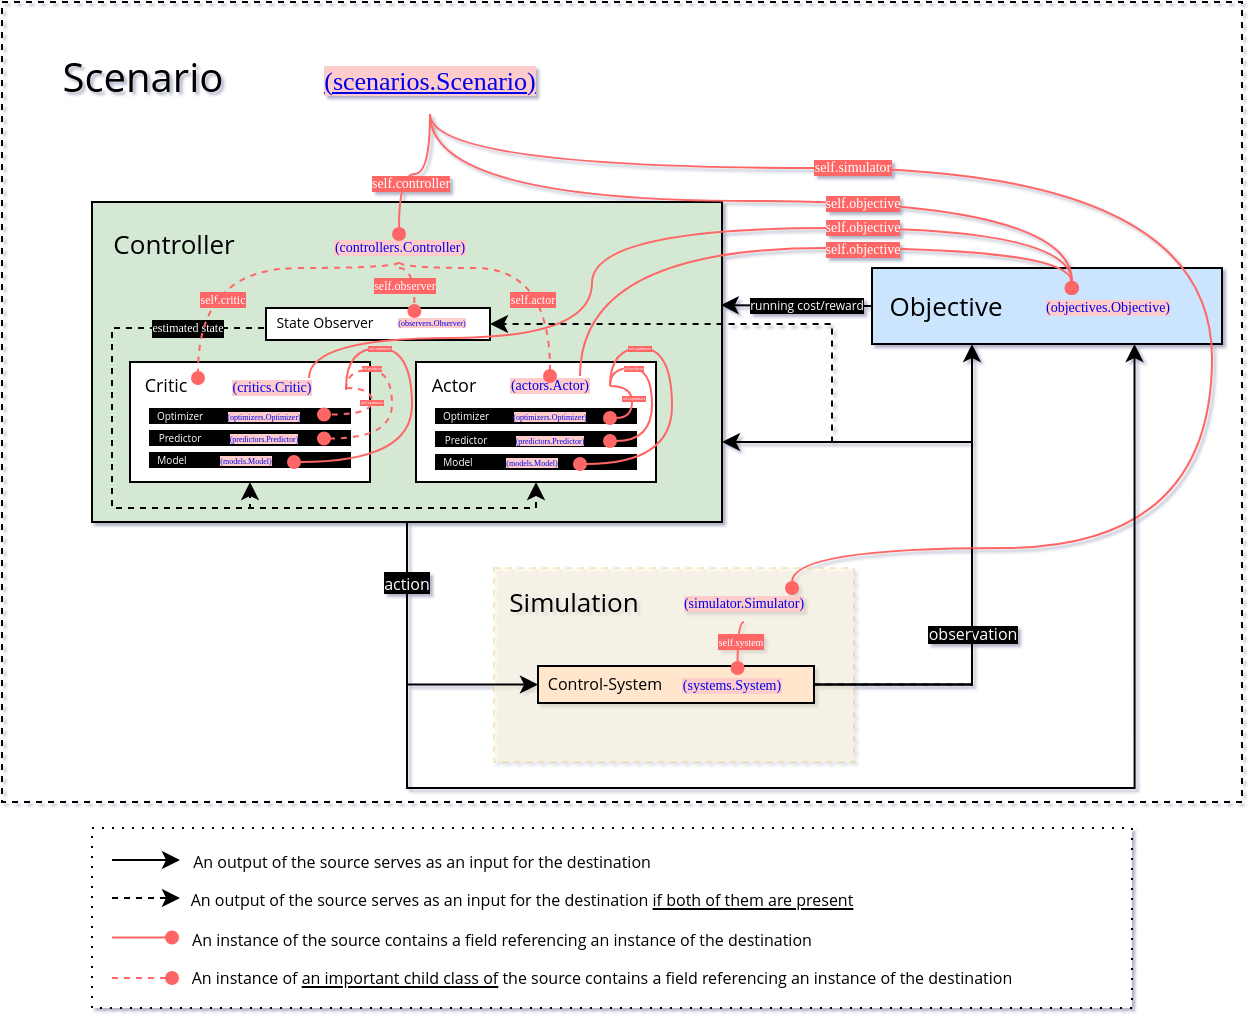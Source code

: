<mxfile version="20.3.0" type="device"><diagram id="R2lEEEUBdFMjLlhIrx00" name="Page-1"><mxGraphModel dx="450" dy="293" grid="1" gridSize="10" guides="1" tooltips="1" connect="1" arrows="1" fold="1" page="1" pageScale="1" pageWidth="850" pageHeight="1100" background="none" math="0" shadow="1" extFonts="Permanent Marker^https://fonts.googleapis.com/css?family=Permanent+Marker"><root><mxCell id="0"/><mxCell id="1" parent="0"/><mxCell id="PByIVqlIFBFmM2E9HIEJ-3" value="" style="rounded=0;whiteSpace=wrap;html=1;fillColor=none;dashed=1;align=left;" vertex="1" parent="1"><mxGeometry x="115" y="217" width="620" height="400" as="geometry"/></mxCell><mxCell id="PByIVqlIFBFmM2E9HIEJ-5" value="" style="group;strokeColor=none;fontColor=none;noLabel=1;labelBackgroundColor=none;" vertex="1" connectable="0" parent="1"><mxGeometry x="115" y="217" width="620" height="400" as="geometry"/></mxCell><mxCell id="PByIVqlIFBFmM2E9HIEJ-4" value="&lt;pre&gt;&lt;font style=&quot;font-size: 20px;&quot; face=&quot;Open Sans&quot;&gt;Scenario&lt;/font&gt;&lt;/pre&gt;" style="text;html=1;resizable=0;autosize=1;align=center;verticalAlign=middle;points=[];fillColor=none;strokeColor=none;rounded=0;dashed=1;" vertex="1" parent="PByIVqlIFBFmM2E9HIEJ-5"><mxGeometry x="20.217" y="7.143" width="100" height="60" as="geometry"/></mxCell><mxCell id="PByIVqlIFBFmM2E9HIEJ-7" value="" style="group;fontColor=none;noLabel=1;labelBackgroundColor=default;" vertex="1" connectable="0" parent="PByIVqlIFBFmM2E9HIEJ-5"><mxGeometry width="620" height="400" as="geometry"/></mxCell><mxCell id="PByIVqlIFBFmM2E9HIEJ-194" value="" style="rounded=0;whiteSpace=wrap;html=1;labelBackgroundColor=#FF6666;labelBorderColor=none;strokeColor=#d6b656;fontFamily=JetBrains Mono;fontSource=https%3A%2F%2Ffonts.googleapis.com%2Fcss%3Ffamily%3DJetBrains%2BMono;fontSize=3;fillColor=#fff2cc;glass=0;opacity=30;dashed=1;" vertex="1" parent="PByIVqlIFBFmM2E9HIEJ-7"><mxGeometry x="246" y="283" width="180" height="97" as="geometry"/></mxCell><mxCell id="PByIVqlIFBFmM2E9HIEJ-6" value="&lt;font color=&quot;#ffffff&quot; style=&quot;font-size: 13px;&quot; face=&quot;JetBrains Mono&quot; data-font-src=&quot;https://fonts.googleapis.com/css?family=JetBrains+Mono&quot;&gt;&lt;a style=&quot;background-color: rgb(255, 204, 204);&quot; href=&quot;https://gitflic.ru/project/aidynamicaction/rcognita/blob?file=rcognita%2Fscenarios.py&amp;amp;branch=feature-CALF#:~:text=class-,OnlineScenario,-%3A&quot;&gt;(scenarios.Scenario)&lt;/a&gt;&lt;/font&gt;" style="text;html=1;strokeColor=none;fillColor=none;align=center;verticalAlign=middle;whiteSpace=wrap;rounded=0;dashed=1;fontFamily=Open Sans;fontSource=https%3A%2F%2Ffonts.googleapis.com%2Fcss%3Ffamily%3DOpen%2BSans;fontSize=20;" vertex="1" parent="PByIVqlIFBFmM2E9HIEJ-7"><mxGeometry x="108" y="16" width="212" height="40" as="geometry"/></mxCell><mxCell id="PByIVqlIFBFmM2E9HIEJ-9" value="" style="rounded=0;whiteSpace=wrap;html=1;labelBackgroundColor=#FF6666;fontFamily=Courier Typeface;fontSource=https%3A%2F%2Ffonts.googleapis.com%2Fcss%3Ffamily%3DCourier%2BTypeface;fontSize=13;fillColor=#d5e8d4;strokeColor=default;" vertex="1" parent="PByIVqlIFBFmM2E9HIEJ-7"><mxGeometry x="45" y="100" width="315" height="160" as="geometry"/></mxCell><mxCell id="PByIVqlIFBFmM2E9HIEJ-10" value="&lt;font data-font-src=&quot;https://fonts.googleapis.com/css?family=Open+Sans&quot; face=&quot;Open Sans&quot;&gt;Controller&lt;/font&gt;" style="text;html=1;strokeColor=none;fillColor=none;align=center;verticalAlign=middle;whiteSpace=wrap;rounded=0;labelBackgroundColor=none;fontFamily=Courier Typeface;fontSource=https%3A%2F%2Ffonts.googleapis.com%2Fcss%3Ffamily%3DCourier%2BTypeface;fontSize=13;fontColor=#000000;" vertex="1" parent="PByIVqlIFBFmM2E9HIEJ-7"><mxGeometry x="56" y="106" width="60" height="30" as="geometry"/></mxCell><mxCell id="PByIVqlIFBFmM2E9HIEJ-130" value="" style="group" vertex="1" connectable="0" parent="PByIVqlIFBFmM2E9HIEJ-7"><mxGeometry x="195" y="171" width="132" height="69" as="geometry"/></mxCell><mxCell id="PByIVqlIFBFmM2E9HIEJ-131" value="&lt;span style=&quot;color: rgba(0, 0, 0, 0); font-family: monospace; font-size: 0px; text-align: start;&quot;&gt;%3CmxGraphModel%3E%3Croot%3E%3CmxCell%20id%3D%220%22%2F%3E%3CmxCell%20id%3D%221%22%20parent%3D%220%22%2F%3E%3CmxCell%20id%3D%222%22%20value%3D%22%22%20style%3D%22group%22%20vertex%3D%221%22%20connectable%3D%220%22%20parent%3D%221%22%3E%3CmxGeometry%20x%3D%22167%22%20y%3D%22388%22%20width%3D%22132%22%20height%3D%2269%22%20as%3D%22geometry%22%2F%3E%3C%2FmxCell%3E%3CmxCell%20id%3D%223%22%20value%3D%22%22%20style%3D%22rounded%3D0%3BwhiteSpace%3Dwrap%3Bhtml%3D1%3BlabelBackgroundColor%3Dnone%3BstrokeColor%3Ddefault%3BfontFamily%3DOpen%20Sans%3BfontSource%3Dhttps%253A%252F%252Ffonts.googleapis.com%252Fcss%253Ffamily%253DOpen%252BSans%3BfontSize%3D13%3BfontColor%3D%23000000%3BfillColor%3Ddefault%3B%22%20vertex%3D%221%22%20parent%3D%222%22%3E%3CmxGeometry%20x%3D%2212%22%20y%3D%229%22%20width%3D%22120%22%20height%3D%2260%22%20as%3D%22geometry%22%2F%3E%3C%2FmxCell%3E%3CmxCell%20id%3D%224%22%20value%3D%22%26lt%3Bfont%20style%3D%26quot%3Bfont-size%3A%209px%3B%26quot%3B%26gt%3BCritic%26lt%3B%2Ffont%26gt%3B%22%20style%3D%22text%3Bhtml%3D1%3BstrokeColor%3Dnone%3BfillColor%3Dnone%3Balign%3Dcenter%3BverticalAlign%3Dmiddle%3BwhiteSpace%3Dwrap%3Brounded%3D0%3BlabelBackgroundColor%3Dnone%3BfontFamily%3DOpen%20Sans%3BfontSource%3Dhttps%253A%252F%252Ffonts.googleapis.com%252Fcss%253Ffamily%253DOpen%252BSans%3BfontSize%3D13%3BfontColor%3D%23000000%3B%22%20vertex%3D%221%22%20parent%3D%222%22%3E%3CmxGeometry%20y%3D%224%22%20width%3D%2260%22%20height%3D%2230%22%20as%3D%22geometry%22%2F%3E%3C%2FmxCell%3E%3CmxCell%20id%3D%225%22%20value%3D%22%26lt%3Bfont%20color%3D%26quot%3B%23ffffff%26quot%3B%20style%3D%26quot%3Bfont-size%3A%207px%3B%20background-color%3A%20rgb(255%2C%20204%2C%20204)%3B%26quot%3B%20face%3D%26quot%3BJetBrains%20Mono%26quot%3B%20data-font-src%3D%26quot%3Bhttps%3A%2F%2Ffonts.googleapis.com%2Fcss%3Ffamily%3DJetBrains%2BMono%26quot%3B%26gt%3B(critics.Critic)%26lt%3B%2Ffont%26gt%3B%22%20style%3D%22text%3Bhtml%3D1%3BstrokeColor%3Dnone%3BfillColor%3Dnone%3Balign%3Dcenter%3BverticalAlign%3Dmiddle%3BwhiteSpace%3Dwrap%3Brounded%3D0%3Bdashed%3D1%3BfontFamily%3DOpen%20Sans%3BfontSource%3Dhttps%253A%252F%252Ffonts.googleapis.com%252Fcss%253Ffamily%253DOpen%252BSans%3BfontSize%3D20%3B%22%20vertex%3D%221%22%20parent%3D%222%22%3E%3CmxGeometry%20x%3D%2250%22%20width%3D%2260%22%20height%3D%2230%22%20as%3D%22geometry%22%2F%3E%3C%2FmxCell%3E%3CmxCell%20id%3D%226%22%20value%3D%22%22%20style%3D%22group%22%20vertex%3D%221%22%20connectable%3D%220%22%20parent%3D%222%22%3E%3CmxGeometry%20x%3D%227%22%20y%3D%2220%22%20width%3D%22115%22%20height%3D%2230%22%20as%3D%22geometry%22%2F%3E%3C%2FmxCell%3E%3CmxCell%20id%3D%227%22%20value%3D%22%22%20style%3D%22group%22%20vertex%3D%221%22%20connectable%3D%220%22%20parent%3D%226%22%3E%3CmxGeometry%20width%3D%22115%22%20height%3D%2230%22%20as%3D%22geometry%22%2F%3E%3C%2FmxCell%3E%3CmxCell%20id%3D%228%22%20value%3D%22%22%20style%3D%22rounded%3D0%3BwhiteSpace%3Dwrap%3Bhtml%3D1%3BlabelBackgroundColor%3D%23FFCCCC%3BstrokeColor%3Ddefault%3BfontFamily%3DOpen%20Sans%3BfontSource%3Dhttps%253A%252F%252Ffonts.googleapis.com%252Fcss%253Ffamily%253DOpen%252BSans%3BfontSize%3D7%3BfontColor%3D%23FFFFFF%3BfillColor%3D%23000000%3B%22%20vertex%3D%221%22%20parent%3D%227%22%3E%3CmxGeometry%20x%3D%2215%22%20y%3D%2212.5%22%20width%3D%22100%22%20height%3D%227%22%20as%3D%22geometry%22%2F%3E%3C%2FmxCell%3E%3CmxCell%20id%3D%229%22%20value%3D%22Optimizer%22%20style%3D%22text%3Bhtml%3D1%3BstrokeColor%3Dnone%3BfillColor%3Dnone%3Balign%3Dcenter%3BverticalAlign%3Dmiddle%3BwhiteSpace%3Dwrap%3Brounded%3D0%3BlabelBackgroundColor%3Dnone%3BfontFamily%3DOpen%20Sans%3BfontSource%3Dhttps%253A%252F%252Ffonts.googleapis.com%252Fcss%253Ffamily%253DOpen%252BSans%3BfontSize%3D5%3BfontColor%3D%23FFFFFF%3B%22%20vertex%3D%221%22%20parent%3D%227%22%3E%3CmxGeometry%20width%3D%2260%22%20height%3D%2230%22%20as%3D%22geometry%22%2F%3E%3C%2FmxCell%3E%3CmxCell%20id%3D%2210%22%20value%3D%22%26lt%3Bspan%20style%3D%26quot%3Bfont-family%3A%20%26amp%3Bquot%3BJetBrains%20Mono%26amp%3Bquot%3B%3B%20background-color%3A%20rgb(255%2C%20204%2C%20204)%3B%26quot%3B%26gt%3B(optimizers.BaseOptimizer)%26lt%3B%2Fspan%26gt%3B%22%20style%3D%22text%3Bhtml%3D1%3BstrokeColor%3Dnone%3BfillColor%3Dnone%3Balign%3Dcenter%3BverticalAlign%3Dmiddle%3BwhiteSpace%3Dwrap%3Brounded%3D0%3BlabelBackgroundColor%3Dnone%3BfontFamily%3DOpen%20Sans%3BfontSource%3Dhttps%253A%252F%252Ffonts.googleapis.com%252Fcss%253Ffamily%253DOpen%252BSans%3BfontSize%3D4%3BfontColor%3D%23FFFFFF%3B%22%20vertex%3D%221%22%20parent%3D%227%22%3E%3CmxGeometry%20x%3D%2247%22%20y%3D%2213.5%22%20width%3D%2260%22%20height%3D%227%22%20as%3D%22geometry%22%2F%3E%3C%2FmxCell%3E%3C%2Froot%3E%3C%2FmxGraphModel%3E&lt;/span&gt;" style="rounded=0;whiteSpace=wrap;html=1;labelBackgroundColor=none;strokeColor=default;fontFamily=Open Sans;fontSource=https%3A%2F%2Ffonts.googleapis.com%2Fcss%3Ffamily%3DOpen%2BSans;fontSize=13;fontColor=#000000;fillColor=default;" vertex="1" parent="PByIVqlIFBFmM2E9HIEJ-130"><mxGeometry x="12" y="9" width="120" height="60" as="geometry"/></mxCell><mxCell id="PByIVqlIFBFmM2E9HIEJ-132" value="&lt;font style=&quot;font-size: 9px;&quot;&gt;Actor&lt;/font&gt;" style="text;html=1;strokeColor=none;fillColor=none;align=center;verticalAlign=middle;whiteSpace=wrap;rounded=0;labelBackgroundColor=none;fontFamily=Open Sans;fontSource=https%3A%2F%2Ffonts.googleapis.com%2Fcss%3Ffamily%3DOpen%2BSans;fontSize=13;fontColor=#000000;" vertex="1" parent="PByIVqlIFBFmM2E9HIEJ-130"><mxGeometry x="1" y="4" width="60" height="30" as="geometry"/></mxCell><mxCell id="PByIVqlIFBFmM2E9HIEJ-134" value="" style="group" vertex="1" connectable="0" parent="PByIVqlIFBFmM2E9HIEJ-130"><mxGeometry x="7" y="20" width="115" height="42.5" as="geometry"/></mxCell><mxCell id="PByIVqlIFBFmM2E9HIEJ-135" value="" style="group" vertex="1" connectable="0" parent="PByIVqlIFBFmM2E9HIEJ-134"><mxGeometry width="115" height="42.5" as="geometry"/></mxCell><mxCell id="PByIVqlIFBFmM2E9HIEJ-136" value="" style="rounded=0;whiteSpace=wrap;html=1;labelBackgroundColor=#FFCCCC;strokeColor=default;fontFamily=Open Sans;fontSource=https%3A%2F%2Ffonts.googleapis.com%2Fcss%3Ffamily%3DOpen%2BSans;fontSize=7;fontColor=#FFFFFF;fillColor=#000000;" vertex="1" parent="PByIVqlIFBFmM2E9HIEJ-135"><mxGeometry x="15" y="12.5" width="100" height="7" as="geometry"/></mxCell><mxCell id="PByIVqlIFBFmM2E9HIEJ-137" value="Optimizer" style="text;html=1;strokeColor=none;fillColor=none;align=center;verticalAlign=middle;whiteSpace=wrap;rounded=0;labelBackgroundColor=none;fontFamily=Open Sans;fontSource=https%3A%2F%2Ffonts.googleapis.com%2Fcss%3Ffamily%3DOpen%2BSans;fontSize=5;fontColor=#FFFFFF;" vertex="1" parent="PByIVqlIFBFmM2E9HIEJ-135"><mxGeometry width="60" height="30" as="geometry"/></mxCell><mxCell id="PByIVqlIFBFmM2E9HIEJ-138" value="&lt;span style=&quot;font-family: &amp;quot;JetBrains Mono&amp;quot;; background-color: rgb(255, 204, 204);&quot;&gt;&lt;font color=&quot;#0000ee&quot;&gt;(optimizers.Optimizer)&lt;/font&gt;&lt;/span&gt;" style="text;html=1;strokeColor=none;fillColor=none;align=center;verticalAlign=middle;whiteSpace=wrap;rounded=0;labelBackgroundColor=none;fontFamily=Open Sans;fontSource=https%3A%2F%2Ffonts.googleapis.com%2Fcss%3Ffamily%3DOpen%2BSans;fontSize=4;fontColor=#FFFFFF;" vertex="1" parent="PByIVqlIFBFmM2E9HIEJ-135"><mxGeometry x="42" y="13.5" width="60" height="7" as="geometry"/></mxCell><mxCell id="PByIVqlIFBFmM2E9HIEJ-139" value="" style="group" vertex="1" connectable="0" parent="PByIVqlIFBFmM2E9HIEJ-135"><mxGeometry y="11.5" width="115" height="30" as="geometry"/></mxCell><mxCell id="PByIVqlIFBFmM2E9HIEJ-140" value="" style="rounded=0;whiteSpace=wrap;html=1;labelBackgroundColor=#FFCCCC;strokeColor=default;fontFamily=Open Sans;fontSource=https%3A%2F%2Ffonts.googleapis.com%2Fcss%3Ffamily%3DOpen%2BSans;fontSize=7;fontColor=#FFFFFF;fillColor=#000000;" vertex="1" parent="PByIVqlIFBFmM2E9HIEJ-139"><mxGeometry x="15" y="12.5" width="100" height="7" as="geometry"/></mxCell><mxCell id="PByIVqlIFBFmM2E9HIEJ-141" value="Predictor" style="text;html=1;strokeColor=none;fillColor=none;align=center;verticalAlign=middle;whiteSpace=wrap;rounded=0;labelBackgroundColor=none;fontFamily=Open Sans;fontSource=https%3A%2F%2Ffonts.googleapis.com%2Fcss%3Ffamily%3DOpen%2BSans;fontSize=5;fontColor=#FFFFFF;" vertex="1" parent="PByIVqlIFBFmM2E9HIEJ-139"><mxGeometry width="60" height="30" as="geometry"/></mxCell><mxCell id="PByIVqlIFBFmM2E9HIEJ-142" value="&lt;span style=&quot;font-family: &amp;quot;JetBrains Mono&amp;quot;; background-color: rgb(255, 204, 204);&quot;&gt;&lt;font color=&quot;#0000ee&quot;&gt;(predictors.Predictor)&lt;/font&gt;&lt;/span&gt;" style="text;html=1;strokeColor=none;fillColor=none;align=center;verticalAlign=middle;whiteSpace=wrap;rounded=0;labelBackgroundColor=none;fontFamily=Open Sans;fontSource=https%3A%2F%2Ffonts.googleapis.com%2Fcss%3Ffamily%3DOpen%2BSans;fontSize=4;fontColor=#FFFFFF;" vertex="1" parent="PByIVqlIFBFmM2E9HIEJ-139"><mxGeometry x="42" y="13.5" width="60" height="7" as="geometry"/></mxCell><mxCell id="PByIVqlIFBFmM2E9HIEJ-167" style="edgeStyle=orthogonalEdgeStyle;rounded=0;orthogonalLoop=1;jettySize=auto;html=1;exitX=1;exitY=0.5;exitDx=0;exitDy=0;entryX=1;entryY=0.5;entryDx=0;entryDy=0;strokeColor=#FF6666;fontFamily=JetBrains Mono;fontSource=https%3A%2F%2Ffonts.googleapis.com%2Fcss%3Ffamily%3DJetBrains%2BMono;fontSize=3;fontColor=#FFFFFF;endArrow=oval;endFill=1;curved=1;" edge="1" parent="PByIVqlIFBFmM2E9HIEJ-135" source="PByIVqlIFBFmM2E9HIEJ-149" target="PByIVqlIFBFmM2E9HIEJ-138"><mxGeometry relative="1" as="geometry"><Array as="points"><mxPoint x="113" y="1"/><mxPoint x="113" y="17"/></Array></mxGeometry></mxCell><mxCell id="PByIVqlIFBFmM2E9HIEJ-168" style="edgeStyle=orthogonalEdgeStyle;curved=1;rounded=0;orthogonalLoop=1;jettySize=auto;html=1;exitX=1;exitY=0.5;exitDx=0;exitDy=0;entryX=1;entryY=0.5;entryDx=0;entryDy=0;strokeColor=#FF6666;fontFamily=JetBrains Mono;fontSource=https%3A%2F%2Ffonts.googleapis.com%2Fcss%3Ffamily%3DJetBrains%2BMono;fontSize=3;fontColor=#FFFFFF;endArrow=oval;endFill=1;" edge="1" parent="PByIVqlIFBFmM2E9HIEJ-135" source="PByIVqlIFBFmM2E9HIEJ-149" target="PByIVqlIFBFmM2E9HIEJ-142"><mxGeometry relative="1" as="geometry"><Array as="points"><mxPoint x="102" y="-8"/><mxPoint x="123" y="-8"/><mxPoint x="123" y="29"/></Array></mxGeometry></mxCell><mxCell id="PByIVqlIFBFmM2E9HIEJ-149" value="&lt;span style=&quot;font-family: &amp;quot;JetBrains Mono&amp;quot;; font-size: 7px; background-color: rgb(255, 204, 204);&quot;&gt;&lt;font color=&quot;#0000ee&quot;&gt;(actors.Actor)&lt;/font&gt;&lt;/span&gt;" style="text;html=1;strokeColor=none;fillColor=none;align=center;verticalAlign=middle;whiteSpace=wrap;rounded=0;labelBackgroundColor=none;fontFamily=Open Sans;fontSource=https%3A%2F%2Ffonts.googleapis.com%2Fcss%3Ffamily%3DOpen%2BSans;fontSize=4;fontColor=#FFFFFF;" vertex="1" parent="PByIVqlIFBFmM2E9HIEJ-135"><mxGeometry x="42" y="-4" width="60" height="10" as="geometry"/></mxCell><mxCell id="PByIVqlIFBFmM2E9HIEJ-120" value="" style="group" vertex="1" connectable="0" parent="PByIVqlIFBFmM2E9HIEJ-7"><mxGeometry x="52" y="171" width="132" height="69" as="geometry"/></mxCell><mxCell id="PByIVqlIFBFmM2E9HIEJ-11" value="&lt;span style=&quot;color: rgba(0, 0, 0, 0); font-family: monospace; font-size: 0px; text-align: start;&quot;&gt;%3CmxGraphModel%3E%3Croot%3E%3CmxCell%20id%3D%220%22%2F%3E%3CmxCell%20id%3D%221%22%20parent%3D%220%22%2F%3E%3CmxCell%20id%3D%222%22%20value%3D%22%22%20style%3D%22group%22%20vertex%3D%221%22%20connectable%3D%220%22%20parent%3D%221%22%3E%3CmxGeometry%20x%3D%22167%22%20y%3D%22388%22%20width%3D%22132%22%20height%3D%2269%22%20as%3D%22geometry%22%2F%3E%3C%2FmxCell%3E%3CmxCell%20id%3D%223%22%20value%3D%22%22%20style%3D%22rounded%3D0%3BwhiteSpace%3Dwrap%3Bhtml%3D1%3BlabelBackgroundColor%3Dnone%3BstrokeColor%3Ddefault%3BfontFamily%3DOpen%20Sans%3BfontSource%3Dhttps%253A%252F%252Ffonts.googleapis.com%252Fcss%253Ffamily%253DOpen%252BSans%3BfontSize%3D13%3BfontColor%3D%23000000%3BfillColor%3Ddefault%3B%22%20vertex%3D%221%22%20parent%3D%222%22%3E%3CmxGeometry%20x%3D%2212%22%20y%3D%229%22%20width%3D%22120%22%20height%3D%2260%22%20as%3D%22geometry%22%2F%3E%3C%2FmxCell%3E%3CmxCell%20id%3D%224%22%20value%3D%22%26lt%3Bfont%20style%3D%26quot%3Bfont-size%3A%209px%3B%26quot%3B%26gt%3BCritic%26lt%3B%2Ffont%26gt%3B%22%20style%3D%22text%3Bhtml%3D1%3BstrokeColor%3Dnone%3BfillColor%3Dnone%3Balign%3Dcenter%3BverticalAlign%3Dmiddle%3BwhiteSpace%3Dwrap%3Brounded%3D0%3BlabelBackgroundColor%3Dnone%3BfontFamily%3DOpen%20Sans%3BfontSource%3Dhttps%253A%252F%252Ffonts.googleapis.com%252Fcss%253Ffamily%253DOpen%252BSans%3BfontSize%3D13%3BfontColor%3D%23000000%3B%22%20vertex%3D%221%22%20parent%3D%222%22%3E%3CmxGeometry%20y%3D%224%22%20width%3D%2260%22%20height%3D%2230%22%20as%3D%22geometry%22%2F%3E%3C%2FmxCell%3E%3CmxCell%20id%3D%225%22%20value%3D%22%26lt%3Bfont%20color%3D%26quot%3B%23ffffff%26quot%3B%20style%3D%26quot%3Bfont-size%3A%207px%3B%20background-color%3A%20rgb(255%2C%20204%2C%20204)%3B%26quot%3B%20face%3D%26quot%3BJetBrains%20Mono%26quot%3B%20data-font-src%3D%26quot%3Bhttps%3A%2F%2Ffonts.googleapis.com%2Fcss%3Ffamily%3DJetBrains%2BMono%26quot%3B%26gt%3B(critics.Critic)%26lt%3B%2Ffont%26gt%3B%22%20style%3D%22text%3Bhtml%3D1%3BstrokeColor%3Dnone%3BfillColor%3Dnone%3Balign%3Dcenter%3BverticalAlign%3Dmiddle%3BwhiteSpace%3Dwrap%3Brounded%3D0%3Bdashed%3D1%3BfontFamily%3DOpen%20Sans%3BfontSource%3Dhttps%253A%252F%252Ffonts.googleapis.com%252Fcss%253Ffamily%253DOpen%252BSans%3BfontSize%3D20%3B%22%20vertex%3D%221%22%20parent%3D%222%22%3E%3CmxGeometry%20x%3D%2250%22%20width%3D%2260%22%20height%3D%2230%22%20as%3D%22geometry%22%2F%3E%3C%2FmxCell%3E%3CmxCell%20id%3D%226%22%20value%3D%22%22%20style%3D%22group%22%20vertex%3D%221%22%20connectable%3D%220%22%20parent%3D%222%22%3E%3CmxGeometry%20x%3D%227%22%20y%3D%2220%22%20width%3D%22115%22%20height%3D%2230%22%20as%3D%22geometry%22%2F%3E%3C%2FmxCell%3E%3CmxCell%20id%3D%227%22%20value%3D%22%22%20style%3D%22group%22%20vertex%3D%221%22%20connectable%3D%220%22%20parent%3D%226%22%3E%3CmxGeometry%20width%3D%22115%22%20height%3D%2230%22%20as%3D%22geometry%22%2F%3E%3C%2FmxCell%3E%3CmxCell%20id%3D%228%22%20value%3D%22%22%20style%3D%22rounded%3D0%3BwhiteSpace%3Dwrap%3Bhtml%3D1%3BlabelBackgroundColor%3D%23FFCCCC%3BstrokeColor%3Ddefault%3BfontFamily%3DOpen%20Sans%3BfontSource%3Dhttps%253A%252F%252Ffonts.googleapis.com%252Fcss%253Ffamily%253DOpen%252BSans%3BfontSize%3D7%3BfontColor%3D%23FFFFFF%3BfillColor%3D%23000000%3B%22%20vertex%3D%221%22%20parent%3D%227%22%3E%3CmxGeometry%20x%3D%2215%22%20y%3D%2212.5%22%20width%3D%22100%22%20height%3D%227%22%20as%3D%22geometry%22%2F%3E%3C%2FmxCell%3E%3CmxCell%20id%3D%229%22%20value%3D%22Optimizer%22%20style%3D%22text%3Bhtml%3D1%3BstrokeColor%3Dnone%3BfillColor%3Dnone%3Balign%3Dcenter%3BverticalAlign%3Dmiddle%3BwhiteSpace%3Dwrap%3Brounded%3D0%3BlabelBackgroundColor%3Dnone%3BfontFamily%3DOpen%20Sans%3BfontSource%3Dhttps%253A%252F%252Ffonts.googleapis.com%252Fcss%253Ffamily%253DOpen%252BSans%3BfontSize%3D5%3BfontColor%3D%23FFFFFF%3B%22%20vertex%3D%221%22%20parent%3D%227%22%3E%3CmxGeometry%20width%3D%2260%22%20height%3D%2230%22%20as%3D%22geometry%22%2F%3E%3C%2FmxCell%3E%3CmxCell%20id%3D%2210%22%20value%3D%22%26lt%3Bspan%20style%3D%26quot%3Bfont-family%3A%20%26amp%3Bquot%3BJetBrains%20Mono%26amp%3Bquot%3B%3B%20background-color%3A%20rgb(255%2C%20204%2C%20204)%3B%26quot%3B%26gt%3B(optimizers.BaseOptimizer)%26lt%3B%2Fspan%26gt%3B%22%20style%3D%22text%3Bhtml%3D1%3BstrokeColor%3Dnone%3BfillColor%3Dnone%3Balign%3Dcenter%3BverticalAlign%3Dmiddle%3BwhiteSpace%3Dwrap%3Brounded%3D0%3BlabelBackgroundColor%3Dnone%3BfontFamily%3DOpen%20Sans%3BfontSource%3Dhttps%253A%252F%252Ffonts.googleapis.com%252Fcss%253Ffamily%253DOpen%252BSans%3BfontSize%3D4%3BfontColor%3D%23FFFFFF%3B%22%20vertex%3D%221%22%20parent%3D%227%22%3E%3CmxGeometry%20x%3D%2247%22%20y%3D%2213.5%22%20width%3D%2260%22%20height%3D%227%22%20as%3D%22geometry%22%2F%3E%3C%2FmxCell%3E%3C%2Froot%3E%3C%2FmxGraphModel%3E&lt;/span&gt;" style="rounded=0;whiteSpace=wrap;html=1;labelBackgroundColor=none;strokeColor=default;fontFamily=Open Sans;fontSource=https%3A%2F%2Ffonts.googleapis.com%2Fcss%3Ffamily%3DOpen%2BSans;fontSize=13;fontColor=#000000;fillColor=default;" vertex="1" parent="PByIVqlIFBFmM2E9HIEJ-120"><mxGeometry x="12" y="9" width="120" height="60" as="geometry"/></mxCell><mxCell id="PByIVqlIFBFmM2E9HIEJ-15" value="&lt;font style=&quot;font-size: 9px;&quot;&gt;Critic&lt;/font&gt;" style="text;html=1;strokeColor=none;fillColor=none;align=center;verticalAlign=middle;whiteSpace=wrap;rounded=0;labelBackgroundColor=none;fontFamily=Open Sans;fontSource=https%3A%2F%2Ffonts.googleapis.com%2Fcss%3Ffamily%3DOpen%2BSans;fontSize=13;fontColor=#000000;" vertex="1" parent="PByIVqlIFBFmM2E9HIEJ-120"><mxGeometry y="4" width="60" height="30" as="geometry"/></mxCell><mxCell id="PByIVqlIFBFmM2E9HIEJ-70" value="" style="group" vertex="1" connectable="0" parent="PByIVqlIFBFmM2E9HIEJ-120"><mxGeometry x="7" y="20" width="120" height="30" as="geometry"/></mxCell><mxCell id="PByIVqlIFBFmM2E9HIEJ-75" value="" style="group" vertex="1" connectable="0" parent="PByIVqlIFBFmM2E9HIEJ-70"><mxGeometry width="120" height="30" as="geometry"/></mxCell><mxCell id="PByIVqlIFBFmM2E9HIEJ-35" value="" style="rounded=0;whiteSpace=wrap;html=1;labelBackgroundColor=#FFCCCC;strokeColor=default;fontFamily=Open Sans;fontSource=https%3A%2F%2Ffonts.googleapis.com%2Fcss%3Ffamily%3DOpen%2BSans;fontSize=7;fontColor=#FFFFFF;fillColor=#000000;" vertex="1" parent="PByIVqlIFBFmM2E9HIEJ-75"><mxGeometry x="15" y="12.5" width="100" height="7" as="geometry"/></mxCell><mxCell id="PByIVqlIFBFmM2E9HIEJ-37" value="Optimizer" style="text;html=1;strokeColor=none;fillColor=none;align=center;verticalAlign=middle;whiteSpace=wrap;rounded=0;labelBackgroundColor=none;fontFamily=Open Sans;fontSource=https%3A%2F%2Ffonts.googleapis.com%2Fcss%3Ffamily%3DOpen%2BSans;fontSize=5;fontColor=#FFFFFF;" vertex="1" parent="PByIVqlIFBFmM2E9HIEJ-75"><mxGeometry width="60" height="30" as="geometry"/></mxCell><mxCell id="PByIVqlIFBFmM2E9HIEJ-74" value="&lt;span style=&quot;font-family: &amp;quot;JetBrains Mono&amp;quot;; background-color: rgb(255, 204, 204);&quot;&gt;&lt;font color=&quot;#0000ee&quot;&gt;(optimizers.Optimizer)&lt;/font&gt;&lt;/span&gt;" style="text;html=1;strokeColor=none;fillColor=none;align=center;verticalAlign=middle;whiteSpace=wrap;rounded=0;labelBackgroundColor=none;fontFamily=Open Sans;fontSource=https%3A%2F%2Ffonts.googleapis.com%2Fcss%3Ffamily%3DOpen%2BSans;fontSize=4;fontColor=#FFFFFF;" vertex="1" parent="PByIVqlIFBFmM2E9HIEJ-75"><mxGeometry x="42" y="13.5" width="60" height="7" as="geometry"/></mxCell><mxCell id="PByIVqlIFBFmM2E9HIEJ-170" style="edgeStyle=orthogonalEdgeStyle;curved=1;rounded=0;orthogonalLoop=1;jettySize=auto;html=1;exitX=1;exitY=0.5;exitDx=0;exitDy=0;entryX=1;entryY=0.25;entryDx=0;entryDy=0;strokeColor=#FF6666;fontFamily=JetBrains Mono;fontSource=https%3A%2F%2Ffonts.googleapis.com%2Fcss%3Ffamily%3DJetBrains%2BMono;fontSize=3;fontColor=#FFFFFF;endArrow=oval;endFill=1;dashed=1;" edge="1" parent="PByIVqlIFBFmM2E9HIEJ-75" source="PByIVqlIFBFmM2E9HIEJ-148" target="PByIVqlIFBFmM2E9HIEJ-74"><mxGeometry relative="1" as="geometry"><Array as="points"><mxPoint x="126" y="2"/><mxPoint x="126" y="15"/></Array></mxGeometry></mxCell><mxCell id="PByIVqlIFBFmM2E9HIEJ-148" value="&lt;span style=&quot;font-family: &amp;quot;JetBrains Mono&amp;quot;; font-size: 7px; background-color: rgb(255, 204, 204);&quot;&gt;&lt;font color=&quot;#0000ee&quot;&gt;(critics.Critic)&lt;/font&gt;&lt;/span&gt;" style="text;html=1;strokeColor=none;fillColor=none;align=center;verticalAlign=middle;whiteSpace=wrap;rounded=0;labelBackgroundColor=none;fontFamily=Open Sans;fontSource=https%3A%2F%2Ffonts.googleapis.com%2Fcss%3Ffamily%3DOpen%2BSans;fontSize=4;fontColor=#FFFFFF;" vertex="1" parent="PByIVqlIFBFmM2E9HIEJ-75"><mxGeometry x="39" y="-3" width="74" height="10" as="geometry"/></mxCell><mxCell id="PByIVqlIFBFmM2E9HIEJ-174" style="edgeStyle=orthogonalEdgeStyle;curved=1;rounded=0;orthogonalLoop=1;jettySize=auto;html=1;entryX=0.5;entryY=0;entryDx=0;entryDy=0;strokeColor=#FF6666;fontFamily=JetBrains Mono;fontSource=https%3A%2F%2Ffonts.googleapis.com%2Fcss%3Ffamily%3DJetBrains%2BMono;fontSize=3;fontColor=#FFFFFF;endArrow=oval;endFill=1;dashed=1;" edge="1" parent="PByIVqlIFBFmM2E9HIEJ-7" source="PByIVqlIFBFmM2E9HIEJ-224" target="PByIVqlIFBFmM2E9HIEJ-149"><mxGeometry relative="1" as="geometry"><mxPoint x="200.5" y="140" as="sourcePoint"/><Array as="points"><mxPoint x="199" y="133"/><mxPoint x="274" y="133"/></Array></mxGeometry></mxCell><mxCell id="PByIVqlIFBFmM2E9HIEJ-197" value="&lt;font data-font-src=&quot;https://fonts.googleapis.com/css?family=Open+Sans&quot; face=&quot;Open Sans&quot;&gt;Simulation&lt;/font&gt;" style="text;html=1;strokeColor=none;fillColor=none;align=center;verticalAlign=middle;whiteSpace=wrap;rounded=0;labelBackgroundColor=none;fontFamily=Courier Typeface;fontSource=https%3A%2F%2Ffonts.googleapis.com%2Fcss%3Ffamily%3DCourier%2BTypeface;fontSize=13;fontColor=#000000;" vertex="1" parent="PByIVqlIFBFmM2E9HIEJ-7"><mxGeometry x="256" y="285" width="60" height="30" as="geometry"/></mxCell><mxCell id="PByIVqlIFBFmM2E9HIEJ-198" value="&lt;font color=&quot;#0000ee&quot; style=&quot;font-size: 7px; background-color: rgb(255, 204, 204);&quot; face=&quot;JetBrains Mono&quot; data-font-src=&quot;https://fonts.googleapis.com/css?family=JetBrains+Mono&quot;&gt;(simulator.Simulator)&lt;/font&gt;" style="text;html=1;strokeColor=none;fillColor=none;align=center;verticalAlign=middle;whiteSpace=wrap;rounded=0;dashed=1;fontFamily=Open Sans;fontSource=https%3A%2F%2Ffonts.googleapis.com%2Fcss%3Ffamily%3DOpen%2BSans;fontSize=20;" vertex="1" parent="PByIVqlIFBFmM2E9HIEJ-7"><mxGeometry x="321" y="280" width="100" height="30" as="geometry"/></mxCell><mxCell id="PByIVqlIFBFmM2E9HIEJ-213" style="edgeStyle=orthogonalEdgeStyle;rounded=0;orthogonalLoop=1;jettySize=auto;html=1;exitX=1;exitY=0.5;exitDx=0;exitDy=0;strokeColor=#000000;fontFamily=JetBrains Mono;fontSource=https%3A%2F%2Ffonts.googleapis.com%2Fcss%3Ffamily%3DJetBrains%2BMono;fontSize=8;fontColor=#FFFFFF;startArrow=none;startFill=0;endArrow=classic;endFill=1;" edge="1" parent="PByIVqlIFBFmM2E9HIEJ-7" source="PByIVqlIFBFmM2E9HIEJ-199" target="PByIVqlIFBFmM2E9HIEJ-177"><mxGeometry relative="1" as="geometry"><Array as="points"><mxPoint x="485" y="341"/></Array></mxGeometry></mxCell><mxCell id="PByIVqlIFBFmM2E9HIEJ-214" style="edgeStyle=orthogonalEdgeStyle;rounded=0;orthogonalLoop=1;jettySize=auto;html=1;exitX=1;exitY=0.5;exitDx=0;exitDy=0;entryX=1;entryY=0.75;entryDx=0;entryDy=0;strokeColor=#000000;fontFamily=JetBrains Mono;fontSource=https%3A%2F%2Ffonts.googleapis.com%2Fcss%3Ffamily%3DJetBrains%2BMono;fontSize=8;fontColor=#FFFFFF;startArrow=none;startFill=0;endArrow=classic;endFill=1;" edge="1" parent="PByIVqlIFBFmM2E9HIEJ-7" source="PByIVqlIFBFmM2E9HIEJ-199" target="PByIVqlIFBFmM2E9HIEJ-9"><mxGeometry relative="1" as="geometry"><Array as="points"><mxPoint x="485" y="341"/><mxPoint x="485" y="220"/></Array></mxGeometry></mxCell><mxCell id="PByIVqlIFBFmM2E9HIEJ-220" value="&lt;span style=&quot;background-color: rgb(0, 0, 0);&quot;&gt;&lt;font data-font-src=&quot;https://fonts.googleapis.com/css?family=Open+Sans&quot; face=&quot;Open Sans&quot;&gt;observation&lt;/font&gt;&lt;/span&gt;" style="edgeLabel;html=1;align=center;verticalAlign=middle;resizable=0;points=[];fontSize=8;fontFamily=JetBrains Mono;fontColor=#FFFFFF;labelBackgroundColor=none;" vertex="1" connectable="0" parent="PByIVqlIFBFmM2E9HIEJ-214"><mxGeometry x="-0.723" y="-1" relative="1" as="geometry"><mxPoint x="34" y="-27" as="offset"/></mxGeometry></mxCell><mxCell id="PByIVqlIFBFmM2E9HIEJ-199" value="" style="rounded=0;whiteSpace=wrap;html=1;glass=0;labelBackgroundColor=#FF6666;labelBorderColor=none;strokeColor=#000000;fontFamily=JetBrains Mono;fontSource=https%3A%2F%2Ffonts.googleapis.com%2Fcss%3Ffamily%3DJetBrains%2BMono;fontSize=3;fillColor=#ffe6cc;" vertex="1" parent="PByIVqlIFBFmM2E9HIEJ-7"><mxGeometry x="268" y="332" width="138" height="18.5" as="geometry"/></mxCell><mxCell id="PByIVqlIFBFmM2E9HIEJ-200" value="&lt;font style=&quot;font-size: 8px;&quot; data-font-src=&quot;https://fonts.googleapis.com/css?family=Open+Sans&quot; face=&quot;Open Sans&quot;&gt;Control-System&lt;/font&gt;" style="text;html=1;strokeColor=none;fillColor=none;align=center;verticalAlign=middle;whiteSpace=wrap;rounded=0;labelBackgroundColor=none;fontFamily=Courier Typeface;fontSource=https%3A%2F%2Ffonts.googleapis.com%2Fcss%3Ffamily%3DCourier%2BTypeface;fontSize=13;fontColor=#000000;" vertex="1" parent="PByIVqlIFBFmM2E9HIEJ-7"><mxGeometry x="270" y="331.13" width="63" height="16.25" as="geometry"/></mxCell><mxCell id="PByIVqlIFBFmM2E9HIEJ-201" value="&lt;font color=&quot;#0000ee&quot; style=&quot;font-size: 7px; background-color: rgb(255, 204, 204);&quot; face=&quot;JetBrains Mono&quot; data-font-src=&quot;https://fonts.googleapis.com/css?family=JetBrains+Mono&quot;&gt;(systems.System)&lt;/font&gt;" style="text;html=1;strokeColor=none;fillColor=none;align=center;verticalAlign=middle;whiteSpace=wrap;rounded=0;dashed=1;fontFamily=Open Sans;fontSource=https%3A%2F%2Ffonts.googleapis.com%2Fcss%3Ffamily%3DOpen%2BSans;fontSize=20;" vertex="1" parent="PByIVqlIFBFmM2E9HIEJ-7"><mxGeometry x="330" y="326" width="70" height="20.5" as="geometry"/></mxCell><mxCell id="PByIVqlIFBFmM2E9HIEJ-208" style="edgeStyle=orthogonalEdgeStyle;curved=1;rounded=0;orthogonalLoop=1;jettySize=auto;html=1;exitX=0.5;exitY=1;exitDx=0;exitDy=0;entryX=0.54;entryY=0.341;entryDx=0;entryDy=0;entryPerimeter=0;strokeColor=#FF6666;fontFamily=JetBrains Mono;fontSource=https%3A%2F%2Ffonts.googleapis.com%2Fcss%3Ffamily%3DJetBrains%2BMono;fontSize=8;fontColor=#FFFFFF;startArrow=none;startFill=0;endArrow=oval;endFill=1;" edge="1" parent="PByIVqlIFBFmM2E9HIEJ-7" source="PByIVqlIFBFmM2E9HIEJ-198" target="PByIVqlIFBFmM2E9HIEJ-201"><mxGeometry relative="1" as="geometry"/></mxCell><mxCell id="PByIVqlIFBFmM2E9HIEJ-224" value="&lt;span style=&quot;font-family: &amp;quot;JetBrains Mono&amp;quot;; font-size: 7px; line-height: 1; background-color: rgb(255, 204, 204);&quot;&gt;&lt;font color=&quot;#0000ee&quot;&gt;(controllers.Controller)&lt;/font&gt;&lt;/span&gt;&lt;span style=&quot;font-family: &amp;quot;JetBrains Mono&amp;quot;; font-size: 7px;&quot;&gt;&lt;br&gt;&lt;/span&gt;" style="text;html=1;strokeColor=none;fillColor=none;align=center;verticalAlign=middle;whiteSpace=wrap;rounded=0;glass=0;labelBackgroundColor=none;labelBorderColor=none;fontFamily=Open Sans;fontSource=https%3A%2F%2Ffonts.googleapis.com%2Fcss%3Ffamily%3DOpen%2BSans;fontSize=6;fontColor=#FFFFFF;fontStyle=0" vertex="1" parent="PByIVqlIFBFmM2E9HIEJ-7"><mxGeometry x="129.75" y="116" width="137.5" height="14" as="geometry"/></mxCell><mxCell id="PByIVqlIFBFmM2E9HIEJ-180" value="" style="group" vertex="1" connectable="0" parent="PByIVqlIFBFmM2E9HIEJ-7"><mxGeometry x="435" y="133" width="175" height="38" as="geometry"/></mxCell><mxCell id="PByIVqlIFBFmM2E9HIEJ-177" value="" style="rounded=0;whiteSpace=wrap;html=1;labelBackgroundColor=#FF6666;labelBorderColor=none;strokeColor=default;fontFamily=JetBrains Mono;fontSource=https%3A%2F%2Ffonts.googleapis.com%2Fcss%3Ffamily%3DJetBrains%2BMono;fontSize=3;fontColor=#FFFFFF;fillColor=#CCE5FF;" vertex="1" parent="PByIVqlIFBFmM2E9HIEJ-180"><mxGeometry width="175" height="38" as="geometry"/></mxCell><mxCell id="PByIVqlIFBFmM2E9HIEJ-178" value="&lt;font data-font-src=&quot;https://fonts.googleapis.com/css?family=Open+Sans&quot; face=&quot;Open Sans&quot;&gt;Objective&lt;/font&gt;" style="text;html=1;strokeColor=none;fillColor=none;align=center;verticalAlign=middle;whiteSpace=wrap;rounded=0;labelBackgroundColor=none;fontFamily=Courier Typeface;fontSource=https%3A%2F%2Ffonts.googleapis.com%2Fcss%3Ffamily%3DCourier%2BTypeface;fontSize=13;fontColor=#000000;" vertex="1" parent="PByIVqlIFBFmM2E9HIEJ-180"><mxGeometry x="7" y="4" width="60" height="30" as="geometry"/></mxCell><mxCell id="PByIVqlIFBFmM2E9HIEJ-179" value="&lt;font color=&quot;#0000ee&quot; style=&quot;font-size: 7px; background-color: rgb(255, 204, 204);&quot; face=&quot;JetBrains Mono&quot; data-font-src=&quot;https://fonts.googleapis.com/css?family=JetBrains+Mono&quot;&gt;(objectives.Objective)&lt;/font&gt;" style="text;html=1;strokeColor=none;fillColor=none;align=center;verticalAlign=middle;whiteSpace=wrap;rounded=0;dashed=1;fontFamily=Open Sans;fontSource=https%3A%2F%2Ffonts.googleapis.com%2Fcss%3Ffamily%3DOpen%2BSans;fontSize=20;" vertex="1" parent="PByIVqlIFBFmM2E9HIEJ-180"><mxGeometry x="88" y="8" width="60" height="12" as="geometry"/></mxCell><mxCell id="PByIVqlIFBFmM2E9HIEJ-228" style="rounded=0;orthogonalLoop=1;jettySize=auto;html=1;exitX=0;exitY=0.5;exitDx=0;exitDy=0;entryX=0.998;entryY=0.322;entryDx=0;entryDy=0;entryPerimeter=0;strokeColor=#000000;fontFamily=Open Sans;fontSource=https%3A%2F%2Ffonts.googleapis.com%2Fcss%3Ffamily%3DOpen%2BSans;fontSize=6;fontColor=none;startArrow=none;startFill=0;endArrow=classic;endFill=1;edgeStyle=orthogonalEdgeStyle;" edge="1" parent="PByIVqlIFBFmM2E9HIEJ-7" source="PByIVqlIFBFmM2E9HIEJ-177" target="PByIVqlIFBFmM2E9HIEJ-9"><mxGeometry relative="1" as="geometry"><Array as="points"><mxPoint x="398" y="152"/></Array></mxGeometry></mxCell><mxCell id="PByIVqlIFBFmM2E9HIEJ-231" value="&lt;font style=&quot;line-height: 1; background-color: rgb(0, 0, 0);&quot; color=&quot;#ffffff&quot;&gt;running cost/reward&lt;/font&gt;" style="edgeLabel;html=1;align=center;verticalAlign=middle;resizable=0;points=[];fontSize=6;fontFamily=Open Sans;fontColor=none;" vertex="1" connectable="0" parent="PByIVqlIFBFmM2E9HIEJ-228"><mxGeometry x="-0.022" relative="1" as="geometry"><mxPoint x="4" as="offset"/></mxGeometry></mxCell><mxCell id="PByIVqlIFBFmM2E9HIEJ-225" style="edgeStyle=orthogonalEdgeStyle;curved=1;rounded=0;orthogonalLoop=1;jettySize=auto;html=1;exitX=0.5;exitY=1;exitDx=0;exitDy=0;entryX=0.5;entryY=0;entryDx=0;entryDy=0;strokeColor=#FF6666;fontFamily=Open Sans;fontSource=https%3A%2F%2Ffonts.googleapis.com%2Fcss%3Ffamily%3DOpen%2BSans;fontSize=6;fontColor=none;startArrow=none;startFill=0;endArrow=oval;endFill=1;" edge="1" parent="PByIVqlIFBFmM2E9HIEJ-7" source="PByIVqlIFBFmM2E9HIEJ-6" target="PByIVqlIFBFmM2E9HIEJ-224"><mxGeometry relative="1" as="geometry"/></mxCell><mxCell id="PByIVqlIFBFmM2E9HIEJ-245" value="&lt;font style=&quot;font-size: 7px; line-height: 1; background-color: rgb(255, 102, 102);&quot; data-font-src=&quot;https://fonts.googleapis.com/css?family=JetBrains+Mono&quot; face=&quot;JetBrains Mono&quot;&gt;self.controller&lt;/font&gt;" style="edgeLabel;html=1;align=center;verticalAlign=middle;resizable=0;points=[];fontSize=8;fontFamily=Open Sans;fontColor=#FFFFFF;labelBackgroundColor=none;" vertex="1" connectable="0" parent="PByIVqlIFBFmM2E9HIEJ-225"><mxGeometry x="0.06" y="3" relative="1" as="geometry"><mxPoint as="offset"/></mxGeometry></mxCell><mxCell id="PByIVqlIFBFmM2E9HIEJ-252" value="&lt;span style=&quot;background-color: rgb(255, 102, 102);&quot;&gt;&lt;font style=&quot;font-size: 6px; line-height: 1.1;&quot;&gt;self.critic&lt;/font&gt;&lt;/span&gt;" style="edgeLabel;html=1;align=center;verticalAlign=middle;resizable=0;points=[];fontSize=7;fontFamily=JetBrains Mono;fontColor=#FFFFFF;labelBackgroundColor=none;" vertex="1" connectable="0" parent="PByIVqlIFBFmM2E9HIEJ-7"><mxGeometry x="110" y="149" as="geometry"/></mxCell><mxCell id="PByIVqlIFBFmM2E9HIEJ-253" value="&lt;span style=&quot;background-color: rgb(255, 102, 102);&quot;&gt;&lt;font style=&quot;font-size: 6px; line-height: 1.1;&quot;&gt;self.actor&lt;/font&gt;&lt;/span&gt;" style="edgeLabel;html=1;align=center;verticalAlign=middle;resizable=0;points=[];fontSize=7;fontFamily=JetBrains Mono;fontColor=#FFFFFF;labelBackgroundColor=none;" vertex="1" connectable="0" parent="PByIVqlIFBFmM2E9HIEJ-7"><mxGeometry x="274" y="163" as="geometry"><mxPoint x="-9" y="-14" as="offset"/></mxGeometry></mxCell><mxCell id="PByIVqlIFBFmM2E9HIEJ-274" value="&lt;span style=&quot;background-color: rgb(255, 102, 102);&quot;&gt;&lt;font style=&quot;line-height: 1.1; font-size: 5px;&quot;&gt;self.system&lt;/font&gt;&lt;/span&gt;" style="edgeLabel;html=1;align=center;verticalAlign=middle;resizable=0;points=[];fontSize=7;fontFamily=JetBrains Mono;fontColor=#FFFFFF;labelBackgroundColor=none;" vertex="1" connectable="0" parent="PByIVqlIFBFmM2E9HIEJ-7"><mxGeometry x="369" y="320" as="geometry"/></mxCell><mxCell id="PByIVqlIFBFmM2E9HIEJ-354" value="&lt;span style=&quot;color: rgba(0, 0, 0, 0); font-family: monospace; font-size: 0px; text-align: start;&quot;&gt;%3CmxGraphModel%3E%3Croot%3E%3CmxCell%20id%3D%220%22%2F%3E%3CmxCell%20id%3D%221%22%20parent%3D%220%22%2F%3E%3CmxCell%20id%3D%222%22%20value%3D%22%22%20style%3D%22group%22%20vertex%3D%221%22%20connectable%3D%220%22%20parent%3D%221%22%3E%3CmxGeometry%20x%3D%22167%22%20y%3D%22388%22%20width%3D%22132%22%20height%3D%2269%22%20as%3D%22geometry%22%2F%3E%3C%2FmxCell%3E%3CmxCell%20id%3D%223%22%20value%3D%22%22%20style%3D%22rounded%3D0%3BwhiteSpace%3Dwrap%3Bhtml%3D1%3BlabelBackgroundColor%3Dnone%3BstrokeColor%3Ddefault%3BfontFamily%3DOpen%20Sans%3BfontSource%3Dhttps%253A%252F%252Ffonts.googleapis.com%252Fcss%253Ffamily%253DOpen%252BSans%3BfontSize%3D13%3BfontColor%3D%23000000%3BfillColor%3Ddefault%3B%22%20vertex%3D%221%22%20parent%3D%222%22%3E%3CmxGeometry%20x%3D%2212%22%20y%3D%229%22%20width%3D%22120%22%20height%3D%2260%22%20as%3D%22geometry%22%2F%3E%3C%2FmxCell%3E%3CmxCell%20id%3D%224%22%20value%3D%22%26lt%3Bfont%20style%3D%26quot%3Bfont-size%3A%209px%3B%26quot%3B%26gt%3BCritic%26lt%3B%2Ffont%26gt%3B%22%20style%3D%22text%3Bhtml%3D1%3BstrokeColor%3Dnone%3BfillColor%3Dnone%3Balign%3Dcenter%3BverticalAlign%3Dmiddle%3BwhiteSpace%3Dwrap%3Brounded%3D0%3BlabelBackgroundColor%3Dnone%3BfontFamily%3DOpen%20Sans%3BfontSource%3Dhttps%253A%252F%252Ffonts.googleapis.com%252Fcss%253Ffamily%253DOpen%252BSans%3BfontSize%3D13%3BfontColor%3D%23000000%3B%22%20vertex%3D%221%22%20parent%3D%222%22%3E%3CmxGeometry%20y%3D%224%22%20width%3D%2260%22%20height%3D%2230%22%20as%3D%22geometry%22%2F%3E%3C%2FmxCell%3E%3CmxCell%20id%3D%225%22%20value%3D%22%26lt%3Bfont%20color%3D%26quot%3B%23ffffff%26quot%3B%20style%3D%26quot%3Bfont-size%3A%207px%3B%20background-color%3A%20rgb(255%2C%20204%2C%20204)%3B%26quot%3B%20face%3D%26quot%3BJetBrains%20Mono%26quot%3B%20data-font-src%3D%26quot%3Bhttps%3A%2F%2Ffonts.googleapis.com%2Fcss%3Ffamily%3DJetBrains%2BMono%26quot%3B%26gt%3B(critics.Critic)%26lt%3B%2Ffont%26gt%3B%22%20style%3D%22text%3Bhtml%3D1%3BstrokeColor%3Dnone%3BfillColor%3Dnone%3Balign%3Dcenter%3BverticalAlign%3Dmiddle%3BwhiteSpace%3Dwrap%3Brounded%3D0%3Bdashed%3D1%3BfontFamily%3DOpen%20Sans%3BfontSource%3Dhttps%253A%252F%252Ffonts.googleapis.com%252Fcss%253Ffamily%253DOpen%252BSans%3BfontSize%3D20%3B%22%20vertex%3D%221%22%20parent%3D%222%22%3E%3CmxGeometry%20x%3D%2250%22%20width%3D%2260%22%20height%3D%2230%22%20as%3D%22geometry%22%2F%3E%3C%2FmxCell%3E%3CmxCell%20id%3D%226%22%20value%3D%22%22%20style%3D%22group%22%20vertex%3D%221%22%20connectable%3D%220%22%20parent%3D%222%22%3E%3CmxGeometry%20x%3D%227%22%20y%3D%2220%22%20width%3D%22115%22%20height%3D%2230%22%20as%3D%22geometry%22%2F%3E%3C%2FmxCell%3E%3CmxCell%20id%3D%227%22%20value%3D%22%22%20style%3D%22group%22%20vertex%3D%221%22%20connectable%3D%220%22%20parent%3D%226%22%3E%3CmxGeometry%20width%3D%22115%22%20height%3D%2230%22%20as%3D%22geometry%22%2F%3E%3C%2FmxCell%3E%3CmxCell%20id%3D%228%22%20value%3D%22%22%20style%3D%22rounded%3D0%3BwhiteSpace%3Dwrap%3Bhtml%3D1%3BlabelBackgroundColor%3D%23FFCCCC%3BstrokeColor%3Ddefault%3BfontFamily%3DOpen%20Sans%3BfontSource%3Dhttps%253A%252F%252Ffonts.googleapis.com%252Fcss%253Ffamily%253DOpen%252BSans%3BfontSize%3D7%3BfontColor%3D%23FFFFFF%3BfillColor%3D%23000000%3B%22%20vertex%3D%221%22%20parent%3D%227%22%3E%3CmxGeometry%20x%3D%2215%22%20y%3D%2212.5%22%20width%3D%22100%22%20height%3D%227%22%20as%3D%22geometry%22%2F%3E%3C%2FmxCell%3E%3CmxCell%20id%3D%229%22%20value%3D%22Optimizer%22%20style%3D%22text%3Bhtml%3D1%3BstrokeColor%3Dnone%3BfillColor%3Dnone%3Balign%3Dcenter%3BverticalAlign%3Dmiddle%3BwhiteSpace%3Dwrap%3Brounded%3D0%3BlabelBackgroundColor%3Dnone%3BfontFamily%3DOpen%20Sans%3BfontSource%3Dhttps%253A%252F%252Ffonts.googleapis.com%252Fcss%253Ffamily%253DOpen%252BSans%3BfontSize%3D5%3BfontColor%3D%23FFFFFF%3B%22%20vertex%3D%221%22%20parent%3D%227%22%3E%3CmxGeometry%20width%3D%2260%22%20height%3D%2230%22%20as%3D%22geometry%22%2F%3E%3C%2FmxCell%3E%3CmxCell%20id%3D%2210%22%20value%3D%22%26lt%3Bspan%20style%3D%26quot%3Bfont-family%3A%20%26amp%3Bquot%3BJetBrains%20Mono%26amp%3Bquot%3B%3B%20background-color%3A%20rgb(255%2C%20204%2C%20204)%3B%26quot%3B%26gt%3B(optimizers.BaseOptimizer)%26lt%3B%2Fspan%26gt%3B%22%20style%3D%22text%3Bhtml%3D1%3BstrokeColor%3Dnone%3BfillColor%3Dnone%3Balign%3Dcenter%3BverticalAlign%3Dmiddle%3BwhiteSpace%3Dwrap%3Brounded%3D0%3BlabelBackgroundColor%3Dnone%3BfontFamily%3DOpen%20Sans%3BfontSource%3Dhttps%253A%252F%252Ffonts.googleapis.com%252Fcss%253Ffamily%253DOpen%252BSans%3BfontSize%3D4%3BfontColor%3D%23FFFFFF%3B%22%20vertex%3D%221%22%20parent%3D%227%22%3E%3CmxGeometry%20x%3D%2247%22%20y%3D%2213.5%22%20width%3D%2260%22%20height%3D%227%22%20as%3D%22geometry%22%2F%3E%3C%2FmxCell%3E%3C%2Froot%3E%3C%2FmxGraphModel%3E&lt;/span&gt;" style="rounded=0;whiteSpace=wrap;html=1;labelBackgroundColor=none;strokeColor=default;fontFamily=Open Sans;fontSource=https%3A%2F%2Ffonts.googleapis.com%2Fcss%3Ffamily%3DOpen%2BSans;fontSize=13;fontColor=#000000;fillColor=default;" vertex="1" parent="PByIVqlIFBFmM2E9HIEJ-7"><mxGeometry x="132" y="153" width="112" height="16" as="geometry"/></mxCell><mxCell id="PByIVqlIFBFmM2E9HIEJ-383" style="edgeStyle=orthogonalEdgeStyle;rounded=0;orthogonalLoop=1;jettySize=auto;html=1;exitX=0;exitY=0.5;exitDx=0;exitDy=0;entryX=0.5;entryY=1;entryDx=0;entryDy=0;strokeColor=#000000;fontFamily=JetBrains Mono;fontSource=https%3A%2F%2Ffonts.googleapis.com%2Fcss%3Ffamily%3DJetBrains%2BMono;fontSize=5;fontColor=#FFFFFF;startArrow=none;startFill=0;endArrow=classic;endFill=1;endSize=6;dashed=1;" edge="1" parent="PByIVqlIFBFmM2E9HIEJ-7" source="PByIVqlIFBFmM2E9HIEJ-355" target="PByIVqlIFBFmM2E9HIEJ-11"><mxGeometry relative="1" as="geometry"><Array as="points"><mxPoint x="132" y="163"/><mxPoint x="55" y="163"/><mxPoint x="55" y="253"/><mxPoint x="124" y="253"/></Array></mxGeometry></mxCell><mxCell id="PByIVqlIFBFmM2E9HIEJ-385" style="edgeStyle=orthogonalEdgeStyle;rounded=0;orthogonalLoop=1;jettySize=auto;html=1;exitX=0;exitY=0.5;exitDx=0;exitDy=0;entryX=0.5;entryY=1;entryDx=0;entryDy=0;strokeColor=#000000;fontFamily=JetBrains Mono;fontSource=https%3A%2F%2Ffonts.googleapis.com%2Fcss%3Ffamily%3DJetBrains%2BMono;fontSize=5;fontColor=#FFFFFF;startArrow=none;startFill=0;endArrow=classic;endFill=1;endSize=6;dashed=1;" edge="1" parent="PByIVqlIFBFmM2E9HIEJ-7" source="PByIVqlIFBFmM2E9HIEJ-355" target="PByIVqlIFBFmM2E9HIEJ-131"><mxGeometry relative="1" as="geometry"><Array as="points"><mxPoint x="132" y="163"/><mxPoint x="55" y="163"/><mxPoint x="55" y="253"/><mxPoint x="267" y="253"/></Array></mxGeometry></mxCell><mxCell id="PByIVqlIFBFmM2E9HIEJ-355" value="&lt;font style=&quot;font-size: 7px;&quot;&gt;State Observer&lt;/font&gt;" style="text;html=1;strokeColor=none;fillColor=none;align=center;verticalAlign=middle;whiteSpace=wrap;rounded=0;labelBackgroundColor=none;fontFamily=Open Sans;fontSource=https%3A%2F%2Ffonts.googleapis.com%2Fcss%3Ffamily%3DOpen%2BSans;fontSize=13;fontColor=#000000;" vertex="1" parent="PByIVqlIFBFmM2E9HIEJ-7"><mxGeometry x="132" y="143" width="59" height="30" as="geometry"/></mxCell><mxCell id="PByIVqlIFBFmM2E9HIEJ-356" value="&lt;font color=&quot;#0000ee&quot; size=&quot;1&quot; face=&quot;JetBrains Mono&quot;&gt;&lt;span style=&quot;background-color: rgb(255, 204, 204); font-size: 4px;&quot;&gt;(observers.Observer)&lt;/span&gt;&lt;/font&gt;" style="text;html=1;strokeColor=none;fillColor=none;align=center;verticalAlign=middle;whiteSpace=wrap;rounded=0;labelBackgroundColor=none;fontFamily=Open Sans;fontSource=https%3A%2F%2Ffonts.googleapis.com%2Fcss%3Ffamily%3DOpen%2BSans;fontSize=4;fontColor=#FFFFFF;" vertex="1" parent="PByIVqlIFBFmM2E9HIEJ-7"><mxGeometry x="189" y="153" width="52" height="10" as="geometry"/></mxCell><mxCell id="PByIVqlIFBFmM2E9HIEJ-357" style="edgeStyle=orthogonalEdgeStyle;rounded=0;orthogonalLoop=1;jettySize=auto;html=1;exitX=0.5;exitY=1;exitDx=0;exitDy=0;entryX=0.331;entryY=0.15;entryDx=0;entryDy=0;entryPerimeter=0;dashed=1;strokeColor=#FF6666;fontFamily=JetBrains Mono;fontSource=https%3A%2F%2Ffonts.googleapis.com%2Fcss%3Ffamily%3DJetBrains%2BMono;fontSize=4;fontColor=#FFFFFF;startArrow=none;startFill=0;endArrow=oval;endFill=1;endSize=6;curved=1;" edge="1" parent="PByIVqlIFBFmM2E9HIEJ-7" target="PByIVqlIFBFmM2E9HIEJ-356"><mxGeometry relative="1" as="geometry"><mxPoint x="198.5" y="133" as="sourcePoint"/><mxPoint x="198.494" y="146" as="targetPoint"/></mxGeometry></mxCell><mxCell id="PByIVqlIFBFmM2E9HIEJ-358" value="&lt;span style=&quot;background-color: rgb(255, 102, 102);&quot;&gt;&lt;font style=&quot;font-size: 6px; line-height: 1.1;&quot;&gt;self.observer&lt;/font&gt;&lt;/span&gt;" style="edgeLabel;html=1;align=center;verticalAlign=middle;resizable=0;points=[];fontSize=7;fontFamily=JetBrains Mono;fontColor=#FFFFFF;labelBackgroundColor=none;" vertex="1" connectable="0" parent="PByIVqlIFBFmM2E9HIEJ-7"><mxGeometry x="200.5" y="142" as="geometry"/></mxCell><mxCell id="PByIVqlIFBFmM2E9HIEJ-188" style="edgeStyle=orthogonalEdgeStyle;curved=1;rounded=0;orthogonalLoop=1;jettySize=auto;html=1;exitX=0.75;exitY=0;exitDx=0;exitDy=0;strokeColor=#FF6666;fontFamily=JetBrains Mono;fontSource=https%3A%2F%2Ffonts.googleapis.com%2Fcss%3Ffamily%3DJetBrains%2BMono;fontSize=3;fontColor=#FFFFFF;startArrow=none;startFill=0;endArrow=oval;endFill=1;" edge="1" parent="PByIVqlIFBFmM2E9HIEJ-7" source="PByIVqlIFBFmM2E9HIEJ-148"><mxGeometry relative="1" as="geometry"><mxPoint x="535" y="143" as="targetPoint"/><Array as="points"><mxPoint x="154" y="168"/><mxPoint x="295" y="168"/><mxPoint x="295" y="113"/><mxPoint x="535" y="113"/></Array></mxGeometry></mxCell><mxCell id="PByIVqlIFBFmM2E9HIEJ-219" style="edgeStyle=orthogonalEdgeStyle;curved=1;rounded=0;orthogonalLoop=1;jettySize=auto;html=1;exitX=0.5;exitY=1;exitDx=0;exitDy=0;entryX=0.74;entryY=0.433;entryDx=0;entryDy=0;strokeColor=#FF6666;fontFamily=JetBrains Mono;fontSource=https%3A%2F%2Ffonts.googleapis.com%2Fcss%3Ffamily%3DJetBrains%2BMono;fontSize=8;fontColor=#FFFFFF;startArrow=none;startFill=0;endArrow=oval;endFill=1;entryPerimeter=0;" edge="1" parent="PByIVqlIFBFmM2E9HIEJ-7" source="PByIVqlIFBFmM2E9HIEJ-6" target="PByIVqlIFBFmM2E9HIEJ-198"><mxGeometry relative="1" as="geometry"><Array as="points"><mxPoint x="214" y="83"/><mxPoint x="605" y="83"/><mxPoint x="605" y="273"/><mxPoint x="395" y="273"/></Array></mxGeometry></mxCell><mxCell id="PByIVqlIFBFmM2E9HIEJ-379" style="edgeStyle=orthogonalEdgeStyle;rounded=0;orthogonalLoop=1;jettySize=auto;html=1;exitX=1;exitY=0.5;exitDx=0;exitDy=0;dashed=1;strokeColor=#000000;fontFamily=JetBrains Mono;fontSource=https%3A%2F%2Ffonts.googleapis.com%2Fcss%3Ffamily%3DJetBrains%2BMono;fontSize=5;fontColor=#FFFFFF;startArrow=none;startFill=0;endArrow=classic;endFill=1;endSize=6;entryX=1;entryY=0.5;entryDx=0;entryDy=0;" edge="1" parent="PByIVqlIFBFmM2E9HIEJ-7" source="PByIVqlIFBFmM2E9HIEJ-199" target="PByIVqlIFBFmM2E9HIEJ-354"><mxGeometry relative="1" as="geometry"><mxPoint x="395" y="223" as="targetPoint"/><Array as="points"><mxPoint x="485" y="341"/><mxPoint x="485" y="220"/><mxPoint x="415" y="220"/><mxPoint x="415" y="161"/></Array></mxGeometry></mxCell><mxCell id="PByIVqlIFBFmM2E9HIEJ-143" value="" style="group" vertex="1" connectable="0" parent="1"><mxGeometry x="317" y="431" width="115" height="30" as="geometry"/></mxCell><mxCell id="PByIVqlIFBFmM2E9HIEJ-144" value="" style="rounded=0;whiteSpace=wrap;html=1;labelBackgroundColor=#FFCCCC;strokeColor=default;fontFamily=Open Sans;fontSource=https%3A%2F%2Ffonts.googleapis.com%2Fcss%3Ffamily%3DOpen%2BSans;fontSize=7;fontColor=#FFFFFF;fillColor=#000000;" vertex="1" parent="PByIVqlIFBFmM2E9HIEJ-143"><mxGeometry x="15" y="12.5" width="100" height="7" as="geometry"/></mxCell><mxCell id="PByIVqlIFBFmM2E9HIEJ-145" value="Model" style="text;html=1;strokeColor=none;fillColor=none;align=center;verticalAlign=middle;whiteSpace=wrap;rounded=0;labelBackgroundColor=none;fontFamily=Open Sans;fontSource=https%3A%2F%2Ffonts.googleapis.com%2Fcss%3Ffamily%3DOpen%2BSans;fontSize=5;fontColor=#FFFFFF;" vertex="1" parent="PByIVqlIFBFmM2E9HIEJ-143"><mxGeometry x="-4" y="10" width="60" height="10" as="geometry"/></mxCell><mxCell id="PByIVqlIFBFmM2E9HIEJ-146" value="&lt;span style=&quot;font-family: &amp;quot;JetBrains Mono&amp;quot;; background-color: rgb(255, 204, 204);&quot;&gt;&lt;font color=&quot;#0000ee&quot;&gt;(models.Model)&lt;/font&gt;&lt;/span&gt;" style="text;html=1;strokeColor=none;fillColor=none;align=center;verticalAlign=middle;whiteSpace=wrap;rounded=0;labelBackgroundColor=none;fontFamily=Open Sans;fontSource=https%3A%2F%2Ffonts.googleapis.com%2Fcss%3Ffamily%3DOpen%2BSans;fontSize=4;fontColor=#FFFFFF;" vertex="1" parent="PByIVqlIFBFmM2E9HIEJ-143"><mxGeometry x="39" y="13.5" width="48" height="7" as="geometry"/></mxCell><mxCell id="PByIVqlIFBFmM2E9HIEJ-44" value="Model" style="text;html=1;strokeColor=none;fillColor=none;align=center;verticalAlign=middle;whiteSpace=wrap;rounded=0;labelBackgroundColor=none;fontFamily=Open Sans;fontSource=https%3A%2F%2Ffonts.googleapis.com%2Fcss%3Ffamily%3DOpen%2BSans;fontSize=5;fontColor=#FFFFFF;" vertex="1" parent="1"><mxGeometry x="170" y="430" width="60" height="30" as="geometry"/></mxCell><mxCell id="PByIVqlIFBFmM2E9HIEJ-76" value="" style="group" vertex="1" connectable="0" parent="1"><mxGeometry x="174" y="419" width="115" height="30" as="geometry"/></mxCell><mxCell id="PByIVqlIFBFmM2E9HIEJ-77" value="" style="rounded=0;whiteSpace=wrap;html=1;labelBackgroundColor=#FFCCCC;strokeColor=default;fontFamily=Open Sans;fontSource=https%3A%2F%2Ffonts.googleapis.com%2Fcss%3Ffamily%3DOpen%2BSans;fontSize=7;fontColor=#FFFFFF;fillColor=#000000;" vertex="1" parent="PByIVqlIFBFmM2E9HIEJ-76"><mxGeometry x="15" y="12.5" width="100" height="7" as="geometry"/></mxCell><mxCell id="PByIVqlIFBFmM2E9HIEJ-78" value="Predictor" style="text;html=1;strokeColor=none;fillColor=none;align=center;verticalAlign=middle;whiteSpace=wrap;rounded=0;labelBackgroundColor=none;fontFamily=Open Sans;fontSource=https%3A%2F%2Ffonts.googleapis.com%2Fcss%3Ffamily%3DOpen%2BSans;fontSize=5;fontColor=#FFFFFF;" vertex="1" parent="PByIVqlIFBFmM2E9HIEJ-76"><mxGeometry width="60" height="30" as="geometry"/></mxCell><mxCell id="PByIVqlIFBFmM2E9HIEJ-79" value="&lt;span style=&quot;font-family: &amp;quot;JetBrains Mono&amp;quot;; background-color: rgb(255, 204, 204);&quot;&gt;&lt;font color=&quot;#0000ee&quot;&gt;(predictors.Predictor)&lt;/font&gt;&lt;/span&gt;" style="text;html=1;strokeColor=none;fillColor=none;align=center;verticalAlign=middle;whiteSpace=wrap;rounded=0;labelBackgroundColor=none;fontFamily=Open Sans;fontSource=https%3A%2F%2Ffonts.googleapis.com%2Fcss%3Ffamily%3DOpen%2BSans;fontSize=4;fontColor=#FFFFFF;" vertex="1" parent="PByIVqlIFBFmM2E9HIEJ-76"><mxGeometry x="42" y="13.5" width="60" height="7" as="geometry"/></mxCell><mxCell id="PByIVqlIFBFmM2E9HIEJ-80" value="" style="group" vertex="1" connectable="0" parent="1"><mxGeometry x="174" y="430" width="115" height="30" as="geometry"/></mxCell><mxCell id="PByIVqlIFBFmM2E9HIEJ-81" value="" style="rounded=0;whiteSpace=wrap;html=1;labelBackgroundColor=#FFCCCC;strokeColor=default;fontFamily=Open Sans;fontSource=https%3A%2F%2Ffonts.googleapis.com%2Fcss%3Ffamily%3DOpen%2BSans;fontSize=7;fontColor=#FFFFFF;fillColor=#000000;" vertex="1" parent="PByIVqlIFBFmM2E9HIEJ-80"><mxGeometry x="15" y="12.5" width="100" height="7" as="geometry"/></mxCell><mxCell id="PByIVqlIFBFmM2E9HIEJ-82" value="Model" style="text;html=1;strokeColor=none;fillColor=none;align=center;verticalAlign=middle;whiteSpace=wrap;rounded=0;labelBackgroundColor=none;fontFamily=Open Sans;fontSource=https%3A%2F%2Ffonts.googleapis.com%2Fcss%3Ffamily%3DOpen%2BSans;fontSize=5;fontColor=#FFFFFF;" vertex="1" parent="PByIVqlIFBFmM2E9HIEJ-80"><mxGeometry x="-4" y="10" width="60" height="10" as="geometry"/></mxCell><mxCell id="PByIVqlIFBFmM2E9HIEJ-83" value="&lt;span style=&quot;font-family: &amp;quot;JetBrains Mono&amp;quot;; background-color: rgb(255, 204, 204);&quot;&gt;&lt;font color=&quot;#0000ee&quot;&gt;(models.Model)&lt;/font&gt;&lt;/span&gt;" style="text;html=1;strokeColor=none;fillColor=none;align=center;verticalAlign=middle;whiteSpace=wrap;rounded=0;labelBackgroundColor=none;fontFamily=Open Sans;fontSource=https%3A%2F%2Ffonts.googleapis.com%2Fcss%3Ffamily%3DOpen%2BSans;fontSize=4;fontColor=#FFFFFF;" vertex="1" parent="PByIVqlIFBFmM2E9HIEJ-80"><mxGeometry x="39" y="13.5" width="48" height="7" as="geometry"/></mxCell><mxCell id="PByIVqlIFBFmM2E9HIEJ-158" style="edgeStyle=orthogonalEdgeStyle;rounded=0;orthogonalLoop=1;jettySize=auto;html=1;exitX=0;exitY=0.75;exitDx=0;exitDy=0;strokeColor=#FF6666;fontFamily=JetBrains Mono;fontSource=https%3A%2F%2Ffonts.googleapis.com%2Fcss%3Ffamily%3DJetBrains%2BMono;fontSize=2;fontColor=#FFFFFF;endArrow=oval;endFill=1;" edge="1" parent="1" source="PByIVqlIFBFmM2E9HIEJ-132"><mxGeometry relative="1" as="geometry"><mxPoint x="311" y="414.5" as="targetPoint"/></mxGeometry></mxCell><mxCell id="PByIVqlIFBFmM2E9HIEJ-169" style="edgeStyle=orthogonalEdgeStyle;curved=1;rounded=0;orthogonalLoop=1;jettySize=auto;html=1;exitX=1;exitY=0.5;exitDx=0;exitDy=0;entryX=1;entryY=0.5;entryDx=0;entryDy=0;strokeColor=#FF6666;fontFamily=JetBrains Mono;fontSource=https%3A%2F%2Ffonts.googleapis.com%2Fcss%3Ffamily%3DJetBrains%2BMono;fontSize=3;fontColor=#FFFFFF;endArrow=oval;endFill=1;" edge="1" parent="1" source="PByIVqlIFBFmM2E9HIEJ-149" target="PByIVqlIFBFmM2E9HIEJ-146"><mxGeometry relative="1" as="geometry"><Array as="points"><mxPoint x="419" y="390"/><mxPoint x="450" y="390"/><mxPoint x="450" y="448"/></Array></mxGeometry></mxCell><mxCell id="PByIVqlIFBFmM2E9HIEJ-171" style="edgeStyle=orthogonalEdgeStyle;curved=1;rounded=0;orthogonalLoop=1;jettySize=auto;html=1;exitX=1;exitY=0.5;exitDx=0;exitDy=0;entryX=1;entryY=0.25;entryDx=0;entryDy=0;strokeColor=#FF6666;fontFamily=JetBrains Mono;fontSource=https%3A%2F%2Ffonts.googleapis.com%2Fcss%3Ffamily%3DJetBrains%2BMono;fontSize=3;fontColor=#FFFFFF;endArrow=oval;endFill=1;dashed=1;" edge="1" parent="1"><mxGeometry relative="1" as="geometry"><mxPoint x="287" y="411" as="sourcePoint"/><mxPoint x="276" y="435.25" as="targetPoint"/><Array as="points"><mxPoint x="287" y="401"/><mxPoint x="310" y="401"/><mxPoint x="310" y="435"/></Array></mxGeometry></mxCell><mxCell id="PByIVqlIFBFmM2E9HIEJ-172" style="edgeStyle=orthogonalEdgeStyle;curved=1;rounded=0;orthogonalLoop=1;jettySize=auto;html=1;exitX=1;exitY=0.5;exitDx=0;exitDy=0;entryX=1;entryY=0.5;entryDx=0;entryDy=0;strokeColor=#FF6666;fontFamily=JetBrains Mono;fontSource=https%3A%2F%2Ffonts.googleapis.com%2Fcss%3Ffamily%3DJetBrains%2BMono;fontSize=3;fontColor=#FFFFFF;endArrow=oval;endFill=1;" edge="1" parent="1" source="PByIVqlIFBFmM2E9HIEJ-148" target="PByIVqlIFBFmM2E9HIEJ-83"><mxGeometry relative="1" as="geometry"><Array as="points"><mxPoint x="287" y="390"/><mxPoint x="320" y="390"/><mxPoint x="320" y="447"/></Array></mxGeometry></mxCell><mxCell id="PByIVqlIFBFmM2E9HIEJ-189" style="edgeStyle=orthogonalEdgeStyle;curved=1;rounded=0;orthogonalLoop=1;jettySize=auto;html=1;exitX=0.75;exitY=0;exitDx=0;exitDy=0;strokeColor=#FF6666;fontFamily=JetBrains Mono;fontSource=https%3A%2F%2Ffonts.googleapis.com%2Fcss%3Ffamily%3DJetBrains%2BMono;fontSize=3;fontColor=#FFFFFF;startArrow=none;startFill=0;endArrow=oval;endFill=1;" edge="1" parent="1" source="PByIVqlIFBFmM2E9HIEJ-149"><mxGeometry relative="1" as="geometry"><mxPoint x="649.75" y="360" as="targetPoint"/><Array as="points"><mxPoint x="404" y="340"/><mxPoint x="650" y="340"/></Array></mxGeometry></mxCell><mxCell id="PByIVqlIFBFmM2E9HIEJ-235" value="" style="rounded=0;whiteSpace=wrap;html=1;glass=0;labelBackgroundColor=#000000;labelBorderColor=none;fontFamily=Open Sans;fontSource=https%3A%2F%2Ffonts.googleapis.com%2Fcss%3Ffamily%3DOpen%2BSans;fontSize=6;dashed=1;dashPattern=1 4;" vertex="1" parent="1"><mxGeometry x="160" y="630" width="520" height="90" as="geometry"/></mxCell><mxCell id="PByIVqlIFBFmM2E9HIEJ-237" value="" style="endArrow=classic;html=1;rounded=0;strokeColor=#000000;fontFamily=Open Sans;fontSource=https%3A%2F%2Ffonts.googleapis.com%2Fcss%3Ffamily%3DOpen%2BSans;fontSize=6;fontColor=#FFFFFF;dashed=1;" edge="1" parent="1"><mxGeometry width="50" height="50" relative="1" as="geometry"><mxPoint x="170" y="665" as="sourcePoint"/><mxPoint x="204" y="665" as="targetPoint"/></mxGeometry></mxCell><mxCell id="PByIVqlIFBFmM2E9HIEJ-238" value="" style="endArrow=oval;html=1;rounded=0;strokeColor=#FF6666;fontFamily=Open Sans;fontSource=https%3A%2F%2Ffonts.googleapis.com%2Fcss%3Ffamily%3DOpen%2BSans;fontSize=6;fontColor=#FFFFFF;endFill=1;endSize=6;" edge="1" parent="1"><mxGeometry width="50" height="50" relative="1" as="geometry"><mxPoint x="170" y="684.75" as="sourcePoint"/><mxPoint x="200" y="684.75" as="targetPoint"/></mxGeometry></mxCell><mxCell id="PByIVqlIFBFmM2E9HIEJ-239" value="" style="endArrow=oval;html=1;rounded=0;strokeColor=#FF6666;fontFamily=Open Sans;fontSource=https%3A%2F%2Ffonts.googleapis.com%2Fcss%3Ffamily%3DOpen%2BSans;fontSize=6;fontColor=#FFFFFF;endFill=1;dashed=1;" edge="1" parent="1"><mxGeometry width="50" height="50" relative="1" as="geometry"><mxPoint x="170" y="705" as="sourcePoint"/><mxPoint x="200" y="705" as="targetPoint"/></mxGeometry></mxCell><mxCell id="PByIVqlIFBFmM2E9HIEJ-241" value="&lt;font face=&quot;Open Sans&quot;&gt;&lt;span style=&quot;font-size: 8px;&quot;&gt;An output of the source serves as an input for the destination &lt;u&gt;if both of them are present&lt;/u&gt;&lt;/span&gt;&lt;/font&gt;" style="text;html=1;strokeColor=none;fillColor=none;align=center;verticalAlign=middle;whiteSpace=wrap;rounded=0;labelBackgroundColor=none;fontFamily=Courier Typeface;fontSource=https%3A%2F%2Ffonts.googleapis.com%2Fcss%3Ffamily%3DCourier%2BTypeface;fontSize=13;fontColor=#000000;" vertex="1" parent="1"><mxGeometry x="200" y="656" width="350" height="15" as="geometry"/></mxCell><mxCell id="PByIVqlIFBFmM2E9HIEJ-242" value="&lt;font face=&quot;Open Sans&quot;&gt;&lt;span style=&quot;font-size: 8px;&quot;&gt;An instance of the source contains a field referencing an instance of the destination&lt;/span&gt;&lt;/font&gt;" style="text;html=1;strokeColor=none;fillColor=none;align=center;verticalAlign=middle;whiteSpace=wrap;rounded=0;labelBackgroundColor=none;fontFamily=Courier Typeface;fontSource=https%3A%2F%2Ffonts.googleapis.com%2Fcss%3Ffamily%3DCourier%2BTypeface;fontSize=13;fontColor=#000000;" vertex="1" parent="1"><mxGeometry x="200" y="676" width="330" height="15" as="geometry"/></mxCell><mxCell id="PByIVqlIFBFmM2E9HIEJ-244" value="&lt;font face=&quot;Open Sans&quot;&gt;&lt;span style=&quot;font-size: 8px;&quot;&gt;An instance of &lt;u&gt;an important child class of&lt;/u&gt; the source contains a field referencing an instance of the destination&lt;/span&gt;&lt;/font&gt;" style="text;html=1;strokeColor=none;fillColor=none;align=center;verticalAlign=middle;whiteSpace=wrap;rounded=0;labelBackgroundColor=none;fontFamily=Courier Typeface;fontSource=https%3A%2F%2Ffonts.googleapis.com%2Fcss%3Ffamily%3DCourier%2BTypeface;fontSize=13;fontColor=#000000;" vertex="1" parent="1"><mxGeometry x="205" y="695" width="420" height="15" as="geometry"/></mxCell><mxCell id="PByIVqlIFBFmM2E9HIEJ-218" style="edgeStyle=orthogonalEdgeStyle;curved=1;rounded=0;orthogonalLoop=1;jettySize=auto;html=1;exitX=0.5;exitY=1;exitDx=0;exitDy=0;strokeColor=#FF6666;fontFamily=JetBrains Mono;fontSource=https%3A%2F%2Ffonts.googleapis.com%2Fcss%3Ffamily%3DJetBrains%2BMono;fontSize=8;fontColor=#FFFFFF;startArrow=none;startFill=0;endArrow=oval;endFill=1;" edge="1" parent="1" source="PByIVqlIFBFmM2E9HIEJ-6"><mxGeometry relative="1" as="geometry"><mxPoint x="650" y="360" as="targetPoint"/></mxGeometry></mxCell><mxCell id="PByIVqlIFBFmM2E9HIEJ-249" value="&lt;span style=&quot;background-color: rgb(255, 102, 102);&quot;&gt;self.objective&lt;/span&gt;" style="edgeLabel;html=1;align=center;verticalAlign=middle;resizable=0;points=[];fontSize=7;fontFamily=JetBrains Mono;fontColor=#FFFFFF;labelBackgroundColor=none;" vertex="1" connectable="0" parent="PByIVqlIFBFmM2E9HIEJ-218"><mxGeometry x="0.27" y="-1" relative="1" as="geometry"><mxPoint as="offset"/></mxGeometry></mxCell><mxCell id="PByIVqlIFBFmM2E9HIEJ-250" value="&lt;span style=&quot;background-color: rgb(255, 102, 102);&quot;&gt;self.objective&lt;/span&gt;" style="edgeLabel;html=1;align=center;verticalAlign=middle;resizable=0;points=[];fontSize=7;fontFamily=JetBrains Mono;fontColor=#FFFFFF;labelBackgroundColor=none;" vertex="1" connectable="0" parent="1"><mxGeometry x="544.5" y="329.5" as="geometry"/></mxCell><mxCell id="PByIVqlIFBFmM2E9HIEJ-251" value="&lt;span style=&quot;background-color: rgb(255, 102, 102);&quot;&gt;self.objective&lt;/span&gt;" style="edgeLabel;html=1;align=center;verticalAlign=middle;resizable=0;points=[];fontSize=7;fontFamily=JetBrains Mono;fontColor=#FFFFFF;labelBackgroundColor=none;" vertex="1" connectable="0" parent="1"><mxGeometry x="544.5" y="340.5" as="geometry"/></mxCell><mxCell id="PByIVqlIFBFmM2E9HIEJ-266" value="&lt;font style=&quot;font-size: 2px;&quot;&gt;self.optimizer&lt;/font&gt;" style="text;html=1;strokeColor=none;fillColor=none;align=center;verticalAlign=middle;whiteSpace=wrap;rounded=0;glass=0;dashed=1;dashPattern=1 4;labelBackgroundColor=#FF6666;labelBorderColor=none;fontFamily=JetBrains Mono;fontSource=https%3A%2F%2Ffonts.googleapis.com%2Fcss%3Ffamily%3DJetBrains%2BMono;fontSize=3;fontColor=#FFFFFF;" vertex="1" parent="1"><mxGeometry x="274" y="375" width="60" height="30" as="geometry"/></mxCell><mxCell id="PByIVqlIFBFmM2E9HIEJ-268" value="&lt;font style=&quot;font-size: 2px;&quot;&gt;self.predictor&lt;/font&gt;" style="text;html=1;strokeColor=none;fillColor=none;align=center;verticalAlign=middle;whiteSpace=wrap;rounded=0;glass=0;dashed=1;dashPattern=1 4;labelBackgroundColor=#FF6666;labelBorderColor=none;fontFamily=JetBrains Mono;fontSource=https%3A%2F%2Ffonts.googleapis.com%2Fcss%3Ffamily%3DJetBrains%2BMono;fontSize=3;fontColor=#FFFFFF;" vertex="1" parent="1"><mxGeometry x="292" y="397" width="16" height="5" as="geometry"/></mxCell><mxCell id="PByIVqlIFBFmM2E9HIEJ-269" value="&lt;font style=&quot;font-size: 2px;&quot;&gt;self.optimizer&lt;br&gt;&lt;/font&gt;" style="text;html=1;strokeColor=none;fillColor=none;align=center;verticalAlign=middle;whiteSpace=wrap;rounded=0;glass=0;dashed=1;dashPattern=1 4;labelBackgroundColor=#FF6666;labelBorderColor=none;fontFamily=JetBrains Mono;fontSource=https%3A%2F%2Ffonts.googleapis.com%2Fcss%3Ffamily%3DJetBrains%2BMono;fontSize=3;fontColor=#FFFFFF;" vertex="1" parent="1"><mxGeometry x="292" y="414" width="16" height="5" as="geometry"/></mxCell><mxCell id="PByIVqlIFBFmM2E9HIEJ-270" value="&lt;font style=&quot;font-size: 2px;&quot;&gt;self.optimizer&lt;/font&gt;" style="text;html=1;strokeColor=none;fillColor=none;align=center;verticalAlign=middle;whiteSpace=wrap;rounded=0;glass=0;dashed=1;dashPattern=1 4;labelBackgroundColor=#FF6666;labelBorderColor=none;fontFamily=JetBrains Mono;fontSource=https%3A%2F%2Ffonts.googleapis.com%2Fcss%3Ffamily%3DJetBrains%2BMono;fontSize=3;fontColor=#FFFFFF;" vertex="1" parent="1"><mxGeometry x="404" y="375" width="60" height="30" as="geometry"/></mxCell><mxCell id="PByIVqlIFBFmM2E9HIEJ-271" value="&lt;font style=&quot;font-size: 2px;&quot;&gt;self.predictor&lt;/font&gt;" style="text;html=1;strokeColor=none;fillColor=none;align=center;verticalAlign=middle;whiteSpace=wrap;rounded=0;glass=0;dashed=1;dashPattern=1 4;labelBackgroundColor=#FF6666;labelBorderColor=none;fontFamily=JetBrains Mono;fontSource=https%3A%2F%2Ffonts.googleapis.com%2Fcss%3Ffamily%3DJetBrains%2BMono;fontSize=3;fontColor=#FFFFFF;" vertex="1" parent="1"><mxGeometry x="423" y="397" width="16" height="5" as="geometry"/></mxCell><mxCell id="PByIVqlIFBFmM2E9HIEJ-272" value="&lt;font style=&quot;font-size: 2px;&quot;&gt;self.optimizer&lt;br&gt;&lt;/font&gt;" style="text;html=1;strokeColor=none;fillColor=none;align=center;verticalAlign=middle;whiteSpace=wrap;rounded=0;glass=0;dashed=1;dashPattern=1 4;labelBackgroundColor=#FF6666;labelBorderColor=none;fontFamily=JetBrains Mono;fontSource=https%3A%2F%2Ffonts.googleapis.com%2Fcss%3Ffamily%3DJetBrains%2BMono;fontSize=3;fontColor=#FFFFFF;" vertex="1" parent="1"><mxGeometry x="423" y="412" width="16" height="5" as="geometry"/></mxCell><mxCell id="PByIVqlIFBFmM2E9HIEJ-232" style="edgeStyle=orthogonalEdgeStyle;rounded=0;orthogonalLoop=1;jettySize=auto;html=1;exitX=0.5;exitY=1;exitDx=0;exitDy=0;entryX=0.75;entryY=1;entryDx=0;entryDy=0;strokeColor=#000000;fontFamily=Open Sans;fontSource=https%3A%2F%2Ffonts.googleapis.com%2Fcss%3Ffamily%3DOpen%2BSans;fontSize=6;fontColor=#FFFFFF;startArrow=none;startFill=0;endArrow=classic;endFill=1;" edge="1" parent="1" source="PByIVqlIFBFmM2E9HIEJ-9" target="PByIVqlIFBFmM2E9HIEJ-177"><mxGeometry relative="1" as="geometry"><Array as="points"><mxPoint x="318" y="610"/><mxPoint x="681" y="610"/></Array></mxGeometry></mxCell><mxCell id="PByIVqlIFBFmM2E9HIEJ-209" style="edgeStyle=orthogonalEdgeStyle;rounded=0;orthogonalLoop=1;jettySize=auto;html=1;entryX=0;entryY=0.5;entryDx=0;entryDy=0;strokeColor=#000000;fontFamily=JetBrains Mono;fontSource=https%3A%2F%2Ffonts.googleapis.com%2Fcss%3Ffamily%3DJetBrains%2BMono;fontSize=8;fontColor=#FFFFFF;startArrow=none;startFill=0;endArrow=classic;endFill=1;" edge="1" parent="1" source="PByIVqlIFBFmM2E9HIEJ-9" target="PByIVqlIFBFmM2E9HIEJ-199"><mxGeometry relative="1" as="geometry"/></mxCell><mxCell id="PByIVqlIFBFmM2E9HIEJ-221" value="&lt;span style=&quot;background-color: rgb(0, 0, 0);&quot;&gt;action&lt;/span&gt;" style="edgeLabel;html=1;align=center;verticalAlign=middle;resizable=0;points=[];fontSize=8;fontFamily=Open Sans;fontColor=#FFFFFF;" vertex="1" connectable="0" parent="PByIVqlIFBFmM2E9HIEJ-209"><mxGeometry x="-0.549" y="1" relative="1" as="geometry"><mxPoint x="-2" y="-3" as="offset"/></mxGeometry></mxCell><mxCell id="PByIVqlIFBFmM2E9HIEJ-247" value="&lt;font style=&quot;font-size: 7px; line-height: 1; background-color: rgb(255, 102, 102);&quot; data-font-src=&quot;https://fonts.googleapis.com/css?family=JetBrains+Mono&quot; face=&quot;JetBrains Mono&quot;&gt;self.simulator&lt;/font&gt;" style="edgeLabel;html=1;align=center;verticalAlign=middle;resizable=0;points=[];fontSize=8;fontFamily=Open Sans;fontColor=#FFFFFF;labelBackgroundColor=none;" vertex="1" connectable="0" parent="1"><mxGeometry x="540" y="298" as="geometry"/></mxCell><mxCell id="PByIVqlIFBFmM2E9HIEJ-387" value="&lt;font style=&quot;font-size: 6px;&quot; color=&quot;#ffffff&quot;&gt;estimated state&lt;/font&gt;" style="text;html=1;strokeColor=none;fillColor=none;align=center;verticalAlign=middle;whiteSpace=wrap;rounded=0;glass=0;dashed=1;dashPattern=1 4;labelBackgroundColor=#000000;labelBorderColor=none;fontFamily=JetBrains Mono;fontSource=https%3A%2F%2Ffonts.googleapis.com%2Fcss%3Ffamily%3DJetBrains%2BMono;fontSize=7;fontColor=#000000;" vertex="1" parent="1"><mxGeometry x="153" y="365" width="110" height="30" as="geometry"/></mxCell><mxCell id="PByIVqlIFBFmM2E9HIEJ-173" style="edgeStyle=orthogonalEdgeStyle;curved=1;rounded=0;orthogonalLoop=1;jettySize=auto;html=1;exitX=0.5;exitY=1;exitDx=0;exitDy=0;entryX=0;entryY=0;entryDx=0;entryDy=0;strokeColor=#FF6666;fontFamily=JetBrains Mono;fontSource=https%3A%2F%2Ffonts.googleapis.com%2Fcss%3Ffamily%3DJetBrains%2BMono;fontSize=3;fontColor=#FFFFFF;endArrow=oval;endFill=1;dashed=1;" edge="1" parent="1" source="PByIVqlIFBFmM2E9HIEJ-224" target="PByIVqlIFBFmM2E9HIEJ-148"><mxGeometry relative="1" as="geometry"><mxPoint x="315.5" y="357" as="sourcePoint"/><Array as="points"><mxPoint x="314" y="350"/><mxPoint x="213" y="350"/></Array></mxGeometry></mxCell><mxCell id="PByIVqlIFBFmM2E9HIEJ-394" value="" style="endArrow=classic;html=1;rounded=0;strokeColor=#000000;fontFamily=Open Sans;fontSource=https%3A%2F%2Ffonts.googleapis.com%2Fcss%3Ffamily%3DOpen%2BSans;fontSize=6;fontColor=#FFFFFF;" edge="1" parent="1"><mxGeometry width="50" height="50" relative="1" as="geometry"><mxPoint x="170" y="646" as="sourcePoint"/><mxPoint x="204" y="646" as="targetPoint"/></mxGeometry></mxCell><mxCell id="PByIVqlIFBFmM2E9HIEJ-395" value="&lt;font face=&quot;Open Sans&quot;&gt;&lt;span style=&quot;font-size: 8px;&quot;&gt;An output of the source serves as an input for the destination&lt;/span&gt;&lt;/font&gt;" style="text;html=1;strokeColor=none;fillColor=none;align=center;verticalAlign=middle;whiteSpace=wrap;rounded=0;labelBackgroundColor=none;fontFamily=Courier Typeface;fontSource=https%3A%2F%2Ffonts.googleapis.com%2Fcss%3Ffamily%3DCourier%2BTypeface;fontSize=13;fontColor=#000000;" vertex="1" parent="1"><mxGeometry x="200" y="637" width="250" height="15" as="geometry"/></mxCell></root></mxGraphModel></diagram></mxfile>